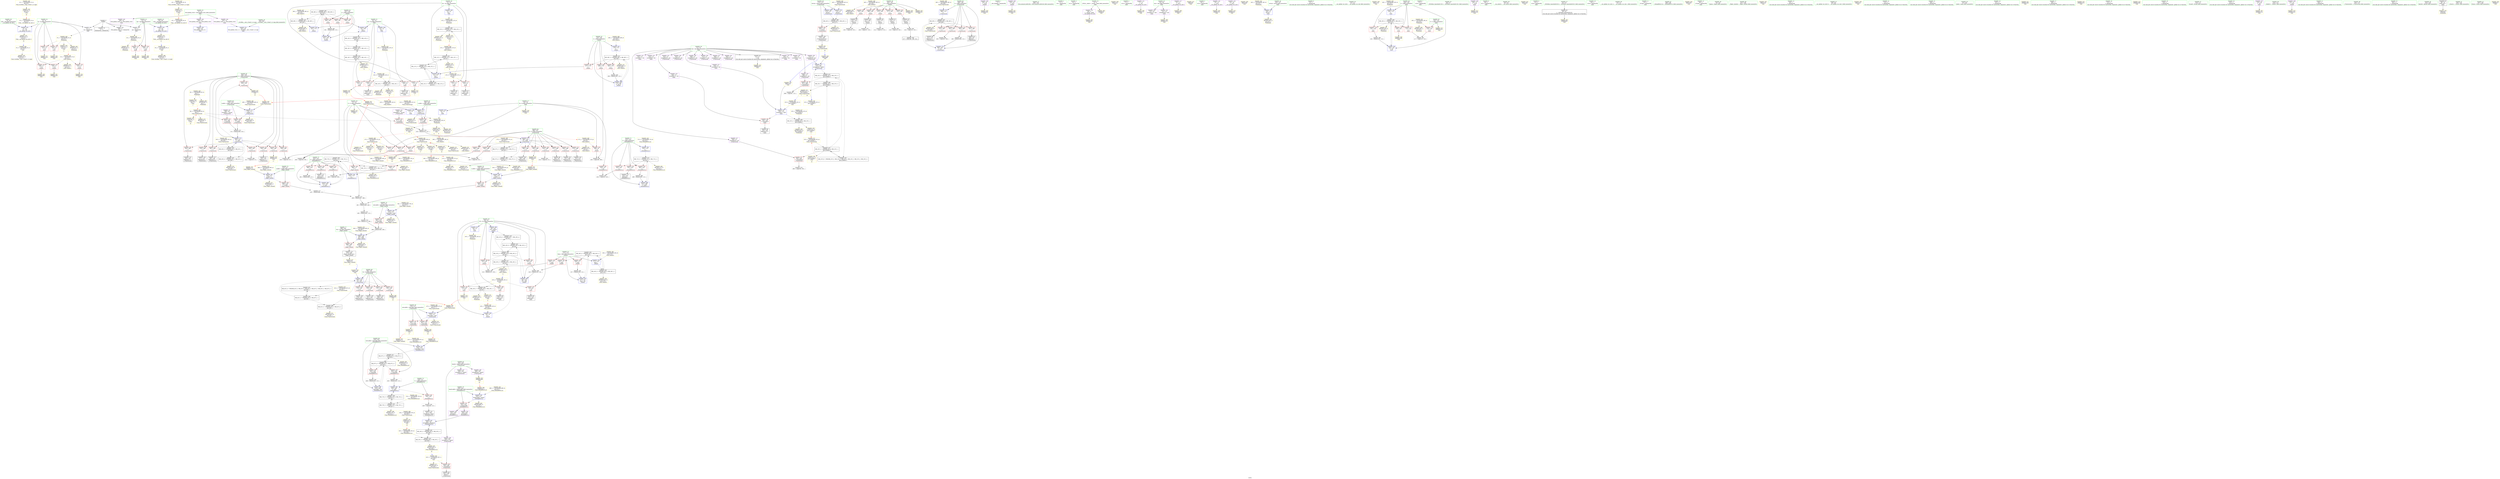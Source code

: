 digraph "SVFG" {
	label="SVFG";

	Node0x5611a0ecaf40 [shape=record,color=grey,label="{NodeID: 0\nNullPtr}"];
	Node0x5611a0ecaf40 -> Node0x5611a0ee9270[style=solid];
	Node0x5611a0ecaf40 -> Node0x5611a0ef4900[style=solid];
	Node0x5611a0ecaf40 -> Node0x5611a0ef49d0[style=solid];
	Node0x5611a0ecaf40 -> Node0x5611a0ef51d0[style=solid];
	Node0x5611a0f22160 [shape=record,color=yellow,style=double,label="{NodeID: 526\nRETMU(78V_2)\npts\{475 \}\nFun[_Z9get_stateiii]}"];
	Node0x5611a0f1c3e0 [shape=record,color=yellow,style=double,label="{NodeID: 443\n71V_1 = ENCHI(MR_71V_0)\npts\{423 \}\nFun[_Z4loadiPA16_b]}"];
	Node0x5611a0f1c3e0 -> Node0x5611a0ef6b30[style=dashed];
	Node0x5611a0efb2f0 [shape=record,color=grey,label="{NodeID: 360\n443 = Binary(442, 113, )\n}"];
	Node0x5611a0efb2f0 -> Node0x5611a0ef6cd0[style=solid];
	Node0x5611a0ef6650 [shape=record,color=blue,label="{NodeID: 277\n375\<--366\narrayidx29\<--call23\n_Z7processiii\n}"];
	Node0x5611a0ef6650 -> Node0x5611a0f14240[style=dashed];
	Node0x5611a0eea270 [shape=record,color=red,label="{NodeID: 194\n246\<--183\n\<--c\n_Z4initv\n}"];
	Node0x5611a0eea270 -> Node0x5611a0ee9f30[style=solid];
	Node0x5611a0ee6b90 [shape=record,color=black,label="{NodeID: 111\n452\<--451\nidxprom\<--\n_Z4loadiPA16_b\n}"];
	Node0x5611a0ee5460 [shape=record,color=green,label="{NodeID: 28\n27\<--28\nC\<--C_field_insensitive\nGlob }"];
	Node0x5611a0ee5460 -> Node0x5611a0eee630[style=solid];
	Node0x5611a0ee5460 -> Node0x5611a0eee700[style=solid];
	Node0x5611a0ee5460 -> Node0x5611a0eee7d0[style=solid];
	Node0x5611a0ee5460 -> Node0x5611a0eee8a0[style=solid];
	Node0x5611a0ee5460 -> Node0x5611a0ef4bd0[style=solid];
	Node0x5611a0ee5460 -> Node0x5611a0ef8ef0[style=solid];
	Node0x5611a0f23c90 [shape=record,color=yellow,style=double,label="{NodeID: 554\nCSMU(29V_1)\npts\{28 \}\nCS[]|{<s0>16}}"];
	Node0x5611a0f23c90:s0 -> Node0x5611a0f1c060[style=dashed,color=red];
	Node0x5611a0f1e4f0 [shape=record,color=yellow,style=double,label="{NodeID: 471\n22V_1 = ENCHI(MR_22V_0)\npts\{230000 \}\nFun[_Z7processiii]}"];
	Node0x5611a0f1e4f0 -> Node0x5611a0f1b040[style=dashed];
	Node0x5611a0ef0620 [shape=record,color=grey,label="{NodeID: 388\n303 = cmp(302, 304, )\n}"];
	Node0x5611a0ef7d10 [shape=record,color=yellow,style=double,label="{NodeID: 305\nAPARM(169)\nCS[]}"];
	Node0x5611a0eeb930 [shape=record,color=red,label="{NodeID: 222\n367\<--290\n\<--to\n_Z7processiii\n}"];
	Node0x5611a0eeb930 -> Node0x5611a0ee7530[style=solid];
	Node0x5611a0eed3f0 [shape=record,color=purple,label="{NodeID: 139\n209\<--43\n\<--.str.9\n_Z4initv\n}"];
	Node0x5611a0eed3f0 -> Node0x5611a0ef9090[style=solid];
	Node0x5611a0ee7f00 [shape=record,color=green,label="{NodeID: 56\n183\<--184\nc\<--c_field_insensitive\n_Z4initv\n}"];
	Node0x5611a0ee7f00 -> Node0x5611a0eefdc0[style=solid];
	Node0x5611a0ee7f00 -> Node0x5611a0eefe90[style=solid];
	Node0x5611a0ee7f00 -> Node0x5611a0eea0d0[style=solid];
	Node0x5611a0ee7f00 -> Node0x5611a0eea1a0[style=solid];
	Node0x5611a0ee7f00 -> Node0x5611a0eea270[style=solid];
	Node0x5611a0ee7f00 -> Node0x5611a0ef9160[style=solid];
	Node0x5611a0ee7f00 -> Node0x5611a0ef93d0[style=solid];
	Node0x5611a0f208a0 [shape=record,color=yellow,style=double,label="{NodeID: 499\nRETMU(6V_1)\npts\{1 \}\nFun[main]}"];
	Node0x5611a0f14740 [shape=record,color=black,label="{NodeID: 416\nMR_10V_8 = PHI(MR_10V_7, MR_10V_4, )\npts\{30 \}\n}"];
	Node0x5611a0f14740 -> Node0x5611a0f16a40[style=dashed];
	Node0x5611a0ef93d0 [shape=record,color=yellow,style=double,label="{NodeID: 333\nAPARM(183)\nCS[]}"];
	Node0x5611a0ef4fd0 [shape=record,color=blue,label="{NodeID: 250\n504\<--48\nllvm.global_ctors_0\<--\nGlob }"];
	Node0x5611a0eeeb10 [shape=record,color=red,label="{NodeID: 167\n140\<--29\n\<--ST\nmain\n}"];
	Node0x5611a0eeeb10 -> Node0x5611a0ee98b0[style=solid];
	Node0x5611a0ee9710 [shape=record,color=black,label="{NodeID: 84\n132\<--131\nidxprom2\<--\nmain\n}"];
	Node0x5611a0ee31c0 [shape=record,color=green,label="{NodeID: 1\n7\<--1\n__dso_handle\<--dummyObj\nGlob }"];
	Node0x5611a0f22240 [shape=record,color=yellow,style=double,label="{NodeID: 527\nRETMU(80V_2)\npts\{477 \}\nFun[_Z9get_stateiii]}"];
	Node0x5611a0f1c4c0 [shape=record,color=yellow,style=double,label="{NodeID: 444\n73V_1 = ENCHI(MR_73V_0)\npts\{425 \}\nFun[_Z4loadiPA16_b]}"];
	Node0x5611a0f1c4c0 -> Node0x5611a0f13840[style=dashed];
	Node0x5611a0efb470 [shape=record,color=grey,label="{NodeID: 361\n252 = Binary(251, 250, )\n}"];
	Node0x5611a0efb470 -> Node0x5611a0ef5d60[style=solid];
	Node0x5611a0ef6720 [shape=record,color=blue,label="{NodeID: 278\n274\<--25\nretval\<--\n_Z7processiii\n}"];
	Node0x5611a0ef6720 -> Node0x5611a0ec7f70[style=dashed];
	Node0x5611a0eea340 [shape=record,color=red,label="{NodeID: 195\n400\<--274\n\<--retval\n_Z7processiii\n}"];
	Node0x5611a0eea340 -> Node0x5611a0ee69f0[style=solid];
	Node0x5611a0ee6c60 [shape=record,color=black,label="{NodeID: 112\n455\<--454\nidxprom5\<--\n_Z4loadiPA16_b\n}"];
	Node0x5611a0ee5560 [shape=record,color=green,label="{NodeID: 29\n29\<--30\nST\<--ST_field_insensitive\nGlob }"];
	Node0x5611a0ee5560 -> Node0x5611a0eee970[style=solid];
	Node0x5611a0ee5560 -> Node0x5611a0eeea40[style=solid];
	Node0x5611a0ee5560 -> Node0x5611a0eeeb10[style=solid];
	Node0x5611a0ee5560 -> Node0x5611a0eeebe0[style=solid];
	Node0x5611a0ee5560 -> Node0x5611a0eeecb0[style=solid];
	Node0x5611a0ee5560 -> Node0x5611a0ef4cd0[style=solid];
	Node0x5611a0ee5560 -> Node0x5611a0ef5880[style=solid];
	Node0x5611a0ee5560 -> Node0x5611a0ef5c90[style=solid];
	Node0x5611a0ee5560 -> Node0x5611a0ef5d60[style=solid];
	Node0x5611a0f23d70 [shape=record,color=yellow,style=double,label="{NodeID: 555\nCSMU(53V_1)\npts\{283 \}\nCS[]|{<s0>16}}"];
	Node0x5611a0f23d70:s0 -> Node0x5611a0f1c140[style=dashed,color=red];
	Node0x5611a0f1e5d0 [shape=record,color=yellow,style=double,label="{NodeID: 472\n4V_1 = ENCHI(MR_4V_0)\npts\{16 \}\nFun[__cxx_global_var_init.3]}"];
	Node0x5611a0f1e5d0 -> Node0x5611a0ef53a0[style=dashed];
	Node0x5611a0ef07a0 [shape=record,color=grey,label="{NodeID: 389\n321 = cmp(320, 25, )\n}"];
	Node0x5611a0ef7de0 [shape=record,color=yellow,style=double,label="{NodeID: 306\nAPARM(363)\nCS[]|{<s0>18}}"];
	Node0x5611a0ef7de0:s0 -> Node0x5611a0ef9eb0[style=solid,color=red];
	Node0x5611a0eeba00 [shape=record,color=red,label="{NodeID: 223\n378\<--290\n\<--to\n_Z7processiii\n}"];
	Node0x5611a0eeba00 -> Node0x5611a0ee6780[style=solid];
	Node0x5611a0eed4c0 [shape=record,color=purple,label="{NodeID: 140\n230\<--43\n\<--.str.9\n_Z4initv\n}"];
	Node0x5611a0eed4c0 -> Node0x5611a0ef9300[style=solid];
	Node0x5611a0ee7fd0 [shape=record,color=green,label="{NodeID: 57\n189\<--190\nllvm.memset.p0i8.i64\<--llvm.memset.p0i8.i64_field_insensitive\n}"];
	Node0x5611a0f209b0 [shape=record,color=yellow,style=double,label="{NodeID: 500\nRETMU(2V_1)\npts\{10 \}\nFun[main]}"];
	Node0x5611a0f14c40 [shape=record,color=black,label="{NodeID: 417\nMR_10V_3 = PHI(MR_10V_4, MR_10V_2, )\npts\{30 \}\n}"];
	Node0x5611a0f14c40 -> Node0x5611a0f17940[style=dashed];
	Node0x5611a0f14c40 -> Node0x5611a0f227b0[style=dashed];
	Node0x5611a0ef94a0 [shape=record,color=yellow,style=double,label="{NodeID: 334\nAPARM(295)\nCS[]|{<s0>16}}"];
	Node0x5611a0ef94a0:s0 -> Node0x5611a0ef9ca0[style=solid,color=red];
	Node0x5611a0ef50d0 [shape=record,color=blue,label="{NodeID: 251\n505\<--49\nllvm.global_ctors_1\<--_GLOBAL__sub_I_StanY_3_0.cpp\nGlob }"];
	Node0x5611a0eeebe0 [shape=record,color=red,label="{NodeID: 168\n242\<--29\n\<--ST\n_Z4initv\n}"];
	Node0x5611a0eeebe0 -> Node0x5611a0efc070[style=solid];
	Node0x5611a0ee97e0 [shape=record,color=black,label="{NodeID: 85\n135\<--134\nidxprom4\<--\nmain\n}"];
	Node0x5611a0ee3500 [shape=record,color=green,label="{NodeID: 2\n11\<--1\n.str\<--dummyObj\nGlob }"];
	Node0x5611a0f22320 [shape=record,color=yellow,style=double,label="{NodeID: 528\nRETMU(82V_2)\npts\{479 \}\nFun[_Z9get_stateiii]}"];
	Node0x5611a0f1c5a0 [shape=record,color=yellow,style=double,label="{NodeID: 445\n75V_1 = ENCHI(MR_75V_0)\npts\{427 \}\nFun[_Z4loadiPA16_b]}"];
	Node0x5611a0f1c5a0 -> Node0x5611a0f13d40[style=dashed];
	Node0x5611a0efb5f0 [shape=record,color=grey,label="{NodeID: 362\n261 = Binary(260, 113, )\n}"];
	Node0x5611a0efb5f0 -> Node0x5611a0ef5f00[style=solid];
	Node0x5611a0ef67f0 [shape=record,color=blue,label="{NodeID: 279\n288\<--395\ni\<--inc\n_Z7processiii\n}"];
	Node0x5611a0ef67f0 -> Node0x5611a0f1a640[style=dashed];
	Node0x5611a0eea410 [shape=record,color=red,label="{NodeID: 196\n295\<--276\n\<--now.addr\n_Z7processiii\n}"];
	Node0x5611a0eea410 -> Node0x5611a0ef94a0[style=solid];
	Node0x5611a0ee6d30 [shape=record,color=black,label="{NodeID: 113\n470\<--496\n_Z9get_stateiii_ret\<--\n_Z9get_stateiii\n}"];
	Node0x5611a0ee6d30 -> Node0x5611a0efaad0[style=solid];
	Node0x5611a0ee5660 [shape=record,color=green,label="{NodeID: 30\n31\<--32\nSy\<--Sy_field_insensitive\nGlob }"];
	Node0x5611a0ee5660 -> Node0x5611a0eeed80[style=solid];
	Node0x5611a0ee5660 -> Node0x5611a0eeee50[style=solid];
	Node0x5611a0ee5660 -> Node0x5611a0eeef20[style=solid];
	Node0x5611a0ee5660 -> Node0x5611a0ef4dd0[style=solid];
	Node0x5611a0ee5660 -> Node0x5611a0ef5af0[style=solid];
	Node0x5611a0f23e50 [shape=record,color=yellow,style=double,label="{NodeID: 556\nCSMU(2V_1)\npts\{10 \}\nCS[]|{<s0>20}}"];
	Node0x5611a0f23e50:s0 -> Node0x5611a0f1e6e0[style=dashed,color=red];
	Node0x5611a0f1e6e0 [shape=record,color=yellow,style=double,label="{NodeID: 473\n2V_1 = ENCHI(MR_2V_0)\npts\{10 \}\nFun[__cxx_global_var_init.1]}"];
	Node0x5611a0f1e6e0 -> Node0x5611a0ef52d0[style=dashed];
	Node0x5611a0ef0920 [shape=record,color=grey,label="{NodeID: 390\n214 = cmp(213, 215, )\n}"];
	Node0x5611a0ef7eb0 [shape=record,color=yellow,style=double,label="{NodeID: 307\nAPARM(364)\nCS[]|{<s0>18}}"];
	Node0x5611a0ef7eb0:s0 -> Node0x5611a0ef9fd0[style=solid,color=red];
	Node0x5611a0eebad0 [shape=record,color=red,label="{NodeID: 224\n310\<--309\n\<--arrayidx\n_Z7processiii\n}"];
	Node0x5611a0eebad0 -> Node0x5611a0efc970[style=solid];
	Node0x5611a0eed590 [shape=record,color=purple,label="{NodeID: 141\n309\<--45\narrayidx\<--_ZL2py\n_Z7processiii\n}"];
	Node0x5611a0eed590 -> Node0x5611a0eebad0[style=solid];
	Node0x5611a0ee80d0 [shape=record,color=green,label="{NodeID: 58\n274\<--275\nretval\<--retval_field_insensitive\n_Z7processiii\n}"];
	Node0x5611a0ee80d0 -> Node0x5611a0eea340[style=solid];
	Node0x5611a0ee80d0 -> Node0x5611a0ef6720[style=solid];
	Node0x5611a0ee80d0 -> Node0x5611a0ef68c0[style=solid];
	Node0x5611a0f20a90 [shape=record,color=yellow,style=double,label="{NodeID: 501\nRETMU(4V_1)\npts\{16 \}\nFun[main]}"];
	Node0x5611a0f15140 [shape=record,color=black,label="{NodeID: 418\nMR_12V_2 = PHI(MR_12V_3, MR_12V_1, )\npts\{32 \}\n}"];
	Node0x5611a0f15140 -> Node0x5611a0f17e40[style=dashed];
	Node0x5611a0f15140 -> Node0x5611a0f22890[style=dashed];
	Node0x5611a0ef9570 [shape=record,color=yellow,style=double,label="{NodeID: 335\nAPARM(296)\nCS[]|{<s0>16}}"];
	Node0x5611a0ef9570:s0 -> Node0x5611a0ef9d90[style=solid,color=red];
	Node0x5611a0ef51d0 [shape=record,color=blue, style = dotted,label="{NodeID: 252\n506\<--3\nllvm.global_ctors_2\<--dummyVal\nGlob }"];
	Node0x5611a0eeecb0 [shape=record,color=red,label="{NodeID: 169\n251\<--29\n\<--ST\n_Z4initv\n}"];
	Node0x5611a0eeecb0 -> Node0x5611a0efb470[style=solid];
	Node0x5611a0ee98b0 [shape=record,color=black,label="{NodeID: 86\n141\<--140\nidxprom6\<--\nmain\n}"];
	Node0x5611a0ee35c0 [shape=record,color=green,label="{NodeID: 3\n13\<--1\n.str.2\<--dummyObj\nGlob }"];
	Node0x5611a0f22400 [shape=record,color=yellow,style=double,label="{NodeID: 529\nRETMU(84V_2)\npts\{481 \}\nFun[_Z9get_stateiii]}"];
	Node0x5611a0f1c680 [shape=record,color=yellow,style=double,label="{NodeID: 446\n2V_1 = ENCHI(MR_2V_0)\npts\{10 \}\nFun[_GLOBAL__sub_I_StanY_3_0.cpp]}"];
	Node0x5611a0f1c680 -> Node0x5611a0f23e50[style=dashed];
	Node0x5611a0efb770 [shape=record,color=grey,label="{NodeID: 363\n257 = Binary(256, 113, )\n}"];
	Node0x5611a0efb770 -> Node0x5611a0ef5e30[style=solid];
	Node0x5611a0ef68c0 [shape=record,color=blue,label="{NodeID: 280\n274\<--113\nretval\<--\n_Z7processiii\n}"];
	Node0x5611a0ef68c0 -> Node0x5611a0ec7f70[style=dashed];
	Node0x5611a0eea4e0 [shape=record,color=red,label="{NodeID: 197\n343\<--276\n\<--now.addr\n_Z7processiii\n}"];
	Node0x5611a0eea4e0 -> Node0x5611a0ef86d0[style=solid];
	Node0x5611a0ee6e00 [shape=record,color=purple,label="{NodeID: 114\n58\<--4\n\<--_ZStL8__ioinit\n__cxx_global_var_init\n}"];
	Node0x5611a0ee6e00 -> Node0x5611a0ef7aa0[style=solid];
	Node0x5611a0ee5760 [shape=record,color=green,label="{NodeID: 31\n33\<--34\nSx\<--Sx_field_insensitive\nGlob }"];
	Node0x5611a0ee5760 -> Node0x5611a0eeeff0[style=solid];
	Node0x5611a0ee5760 -> Node0x5611a0eef0c0[style=solid];
	Node0x5611a0ee5760 -> Node0x5611a0eef190[style=solid];
	Node0x5611a0ee5760 -> Node0x5611a0ef4ed0[style=solid];
	Node0x5611a0ee5760 -> Node0x5611a0ef5bc0[style=solid];
	Node0x5611a0f23fb0 [shape=record,color=yellow,style=double,label="{NodeID: 557\nCSMU(4V_1)\npts\{16 \}\nCS[]|{<s0>21}}"];
	Node0x5611a0f23fb0:s0 -> Node0x5611a0f1e5d0[style=dashed,color=red];
	Node0x5611a0f1e7f0 [shape=record,color=yellow,style=double,label="{NodeID: 474\n78V_1 = ENCHI(MR_78V_0)\npts\{475 \}\nFun[_Z9get_stateiii]}"];
	Node0x5611a0f1e7f0 -> Node0x5611a0ef70e0[style=dashed];
	Node0x5611a0ef0aa0 [shape=record,color=grey,label="{NodeID: 391\n324 = cmp(323, 25, )\n}"];
	Node0x5611a0ef7f80 [shape=record,color=yellow,style=double,label="{NodeID: 308\nAPARM(365)\nCS[]|{<s0>18}}"];
	Node0x5611a0ef7f80:s0 -> Node0x5611a0efa0f0[style=solid,color=red];
	Node0x5611a0eebba0 [shape=record,color=red,label="{NodeID: 225\n317\<--316\n\<--arrayidx2\n_Z7processiii\n}"];
	Node0x5611a0eebba0 -> Node0x5611a0efcaf0[style=solid];
	Node0x5611a0eed660 [shape=record,color=purple,label="{NodeID: 142\n316\<--46\narrayidx2\<--_ZL2px\n_Z7processiii\n}"];
	Node0x5611a0eed660 -> Node0x5611a0eebba0[style=solid];
	Node0x5611a0ee81a0 [shape=record,color=green,label="{NodeID: 59\n276\<--277\nnow.addr\<--now.addr_field_insensitive\n_Z7processiii\n}"];
	Node0x5611a0ee81a0 -> Node0x5611a0eea410[style=solid];
	Node0x5611a0ee81a0 -> Node0x5611a0eea4e0[style=solid];
	Node0x5611a0ee81a0 -> Node0x5611a0ef60a0[style=solid];
	Node0x5611a0f20b70 [shape=record,color=yellow,style=double,label="{NodeID: 502\nRETMU(10V_2)\npts\{30 \}\nFun[main]}"];
	Node0x5611a0f15640 [shape=record,color=black,label="{NodeID: 419\nMR_14V_2 = PHI(MR_14V_3, MR_14V_1, )\npts\{34 \}\n}"];
	Node0x5611a0f15640 -> Node0x5611a0f18340[style=dashed];
	Node0x5611a0f15640 -> Node0x5611a0f22970[style=dashed];
	Node0x5611a0ef9640 [shape=record,color=yellow,style=double,label="{NodeID: 336\nARet(154)\nCS[]}"];
	Node0x5611a0ef52d0 [shape=record,color=blue,label="{NodeID: 253\n8\<--79\nin\<--call\n__cxx_global_var_init.1\n}"];
	Node0x5611a0ef52d0 -> Node0x5611a0f21f40[style=dashed];
	Node0x5611a0eeed80 [shape=record,color=red,label="{NodeID: 170\n123\<--31\n\<--Sy\nmain\n}"];
	Node0x5611a0eeed80 -> Node0x5611a0ef8530[style=solid];
	Node0x5611a0ee9980 [shape=record,color=black,label="{NodeID: 87\n144\<--143\nidxprom8\<--\nmain\n}"];
	Node0x5611a0ee3680 [shape=record,color=green,label="{NodeID: 4\n17\<--1\n.str.4\<--dummyObj\nGlob }"];
	Node0x5611a0f224e0 [shape=record,color=yellow,style=double,label="{NodeID: 530\nRETMU(2V_1)\npts\{10 \}\nFun[_Z4initv]}"];
	Node0x5611a0f1c790 [shape=record,color=yellow,style=double,label="{NodeID: 447\n4V_1 = ENCHI(MR_4V_0)\npts\{16 \}\nFun[_GLOBAL__sub_I_StanY_3_0.cpp]}"];
	Node0x5611a0f1c790 -> Node0x5611a0f23fb0[style=dashed];
	Node0x5611a0efb8f0 [shape=record,color=grey,label="{NodeID: 364\n461 = Binary(460, 113, )\n}"];
	Node0x5611a0efb8f0 -> Node0x5611a0ef6f40[style=solid];
	Node0x5611a0ef6990 [shape=record,color=blue,label="{NodeID: 281\n418\<--416\nnow.addr\<--now\n_Z4loadiPA16_b\n}"];
	Node0x5611a0ef6990 -> Node0x5611a0f12e40[style=dashed];
	Node0x5611a0eea5b0 [shape=record,color=red,label="{NodeID: 198\n306\<--278\n\<--y.addr\n_Z7processiii\n}"];
	Node0x5611a0eea5b0 -> Node0x5611a0efc970[style=solid];
	Node0x5611a0eec0f0 [shape=record,color=purple,label="{NodeID: 115\n77\<--11\n\<--.str\n__cxx_global_var_init.1\n}"];
	Node0x5611a0eec0f0 -> Node0x5611a0ef7420[style=solid];
	Node0x5611a0ee5860 [shape=record,color=green,label="{NodeID: 32\n35\<--36\nans\<--ans_field_insensitive\nGlob }"];
	Node0x5611a0ee5860 -> Node0x5611a0eecfe0[style=solid];
	Node0x5611a0ee5860 -> Node0x5611a0eed0b0[style=solid];
	Node0x5611a0f24110 [shape=record,color=yellow,style=double,label="{NodeID: 558\n10V_3 = CSCHI(MR_10V_2)\npts\{30 \}\nCS[]}"];
	Node0x5611a0f24110 -> Node0x5611a0eee970[style=dashed];
	Node0x5611a0f24110 -> Node0x5611a0eeea40[style=dashed];
	Node0x5611a0f24110 -> Node0x5611a0eeeb10[style=dashed];
	Node0x5611a0f24110 -> Node0x5611a0f11040[style=dashed];
	Node0x5611a0f1e900 [shape=record,color=yellow,style=double,label="{NodeID: 475\n29V_1 = ENCHI(MR_29V_0)\npts\{28 \}\nFun[_Z9get_stateiii]}"];
	Node0x5611a0f1e900 -> Node0x5611a0eee8a0[style=dashed];
	Node0x5611a0f1e900 -> Node0x5611a0f22050[style=dashed];
	Node0x5611a0ef0c20 [shape=record,color=grey,label="{NodeID: 392\n328 = cmp(326, 327, )\n}"];
	Node0x5611a0ef8050 [shape=record,color=yellow,style=double,label="{NodeID: 309\nAPARM(91)\nCS[]}"];
	Node0x5611a0eebc70 [shape=record,color=red,label="{NodeID: 226\n340\<--339\n\<--arrayidx14\n_Z7processiii\n}"];
	Node0x5611a0eebc70 -> Node0x5611a0ee71f0[style=solid];
	Node0x5611a0eed730 [shape=record,color=purple,label="{NodeID: 143\n504\<--47\nllvm.global_ctors_0\<--llvm.global_ctors\nGlob }"];
	Node0x5611a0eed730 -> Node0x5611a0ef4fd0[style=solid];
	Node0x5611a0ee8270 [shape=record,color=green,label="{NodeID: 60\n278\<--279\ny.addr\<--y.addr_field_insensitive\n_Z7processiii\n}"];
	Node0x5611a0ee8270 -> Node0x5611a0eea5b0[style=solid];
	Node0x5611a0ee8270 -> Node0x5611a0ef6170[style=solid];
	Node0x5611a0f20c50 [shape=record,color=yellow,style=double,label="{NodeID: 503\nRETMU(12V_2)\npts\{32 \}\nFun[main]}"];
	Node0x5611a0f15b40 [shape=record,color=black,label="{NodeID: 420\nMR_34V_3 = PHI(MR_34V_4, MR_34V_2, )\npts\{178 \}\n}"];
	Node0x5611a0f15b40 -> Node0x5611a0f18840[style=dashed];
	Node0x5611a0f15b40 -> Node0x5611a0f22a50[style=dashed];
	Node0x5611a0ef96d0 [shape=record,color=yellow,style=double,label="{NodeID: 337\nARet(59)\nCS[]}"];
	Node0x5611a0ef53a0 [shape=record,color=blue,label="{NodeID: 254\n15\<--93\nop\<--call\n__cxx_global_var_init.3\n}"];
	Node0x5611a0ef53a0 -> Node0x5611a0f21e30[style=dashed];
	Node0x5611a0eeee50 [shape=record,color=red,label="{NodeID: 171\n131\<--31\n\<--Sy\nmain\n}"];
	Node0x5611a0eeee50 -> Node0x5611a0ee9710[style=solid];
	Node0x5611a0ee9a50 [shape=record,color=black,label="{NodeID: 88\n147\<--146\nidxprom10\<--\nmain\n}"];
	Node0x5611a0ee3ef0 [shape=record,color=green,label="{NodeID: 5\n19\<--1\n.str.5\<--dummyObj\nGlob }"];
	Node0x5611a0f225f0 [shape=record,color=yellow,style=double,label="{NodeID: 531\nRETMU(27V_1)\npts\{26 \}\nFun[_Z4initv]}"];
	Node0x5611a0f1c870 [shape=record,color=yellow,style=double,label="{NodeID: 448\n6V_1 = ENCHI(MR_6V_0)\npts\{1 \}\nFun[main]}"];
	Node0x5611a0f1c870 -> Node0x5611a0f208a0[style=dashed];
	Node0x5611a0f1c870 -> Node0x5611a0f236b0[style=dashed];
	Node0x5611a0efba70 [shape=record,color=grey,label="{NodeID: 365\n266 = Binary(265, 113, )\n}"];
	Node0x5611a0efba70 -> Node0x5611a0ef5fd0[style=solid];
	Node0x5611a0ef6a60 [shape=record,color=blue,label="{NodeID: 282\n420\<--417\nboard.addr\<--board\n_Z4loadiPA16_b\n}"];
	Node0x5611a0ef6a60 -> Node0x5611a0ef3f80[style=dashed];
	Node0x5611a0ef6a60 -> Node0x5611a0f20330[style=dashed];
	Node0x5611a0eea680 [shape=record,color=red,label="{NodeID: 199\n313\<--280\n\<--x.addr\n_Z7processiii\n}"];
	Node0x5611a0eea680 -> Node0x5611a0efcaf0[style=solid];
	Node0x5611a0eec180 [shape=record,color=purple,label="{NodeID: 116\n78\<--13\n\<--.str.2\n__cxx_global_var_init.1\n}"];
	Node0x5611a0eec180 -> Node0x5611a0ef74f0[style=solid];
	Node0x5611a0ee5960 [shape=record,color=green,label="{NodeID: 33\n47\<--51\nllvm.global_ctors\<--llvm.global_ctors_field_insensitive\nGlob }"];
	Node0x5611a0ee5960 -> Node0x5611a0eed730[style=solid];
	Node0x5611a0ee5960 -> Node0x5611a0eed800[style=solid];
	Node0x5611a0ee5960 -> Node0x5611a0eed900[style=solid];
	Node0x5611a0f24270 [shape=record,color=yellow,style=double,label="{NodeID: 559\n12V_3 = CSCHI(MR_12V_2)\npts\{32 \}\nCS[]}"];
	Node0x5611a0f24270 -> Node0x5611a0eeed80[style=dashed];
	Node0x5611a0f24270 -> Node0x5611a0eeee50[style=dashed];
	Node0x5611a0f24270 -> Node0x5611a0eeef20[style=dashed];
	Node0x5611a0f24270 -> Node0x5611a0f11540[style=dashed];
	Node0x5611a0f1e9e0 [shape=record,color=yellow,style=double,label="{NodeID: 476\n80V_1 = ENCHI(MR_80V_0)\npts\{477 \}\nFun[_Z9get_stateiii]}"];
	Node0x5611a0f1e9e0 -> Node0x5611a0ef71b0[style=dashed];
	Node0x5611a0ef0da0 [shape=record,color=grey,label="{NodeID: 393\n224 = cmp(223, 225, )\n}"];
	Node0x5611a0ef0da0 -> Node0x5611a0efab90[style=solid];
	Node0x5611a0ef8120 [shape=record,color=yellow,style=double,label="{NodeID: 310\nAPARM(92)\nCS[]}"];
	Node0x5611a0eebd40 [shape=record,color=red,label="{NodeID: 227\n359\<--358\n\<--arrayidx20\n_Z7processiii\n}"];
	Node0x5611a0eebd40 -> Node0x5611a0efcdf0[style=solid];
	Node0x5611a0eed800 [shape=record,color=purple,label="{NodeID: 144\n505\<--47\nllvm.global_ctors_1\<--llvm.global_ctors\nGlob }"];
	Node0x5611a0eed800 -> Node0x5611a0ef50d0[style=solid];
	Node0x5611a0ee8340 [shape=record,color=green,label="{NodeID: 61\n280\<--281\nx.addr\<--x.addr_field_insensitive\n_Z7processiii\n}"];
	Node0x5611a0ee8340 -> Node0x5611a0eea680[style=solid];
	Node0x5611a0ee8340 -> Node0x5611a0ef6240[style=solid];
	Node0x5611a0f20d30 [shape=record,color=yellow,style=double,label="{NodeID: 504\nRETMU(14V_2)\npts\{34 \}\nFun[main]}"];
	Node0x5611a0f16040 [shape=record,color=black,label="{NodeID: 421\nMR_36V_3 = PHI(MR_36V_4, MR_36V_2, )\npts\{180 \}\n}"];
	Node0x5611a0f16040 -> Node0x5611a0eef8e0[style=dashed];
	Node0x5611a0f16040 -> Node0x5611a0eef9b0[style=dashed];
	Node0x5611a0f16040 -> Node0x5611a0eefa80[style=dashed];
	Node0x5611a0f16040 -> Node0x5611a0ef5fd0[style=dashed];
	Node0x5611a0f16040 -> Node0x5611a0f22b30[style=dashed];
	Node0x5611a0ef9760 [shape=record,color=yellow,style=double,label="{NodeID: 338\nARet(166)\nCS[]}"];
	Node0x5611a0ef5470 [shape=record,color=blue,label="{NodeID: 255\n100\<--25\nretval\<--\nmain\n}"];
	Node0x5611a0ef5470 -> Node0x5611a0f20e10[style=dashed];
	Node0x5611a0eeef20 [shape=record,color=red,label="{NodeID: 172\n143\<--31\n\<--Sy\nmain\n}"];
	Node0x5611a0eeef20 -> Node0x5611a0ee9980[style=solid];
	Node0x5611a0ee9b20 [shape=record,color=black,label="{NodeID: 89\n150\<--149\nidxprom12\<--\nmain\n}"];
	Node0x5611a0ee3f80 [shape=record,color=green,label="{NodeID: 6\n25\<--1\n\<--dummyObj\nCan only get source location for instruction, argument, global var or function.}"];
	Node0x5611a0f226d0 [shape=record,color=yellow,style=double,label="{NodeID: 532\nRETMU(29V_1)\npts\{28 \}\nFun[_Z4initv]}"];
	Node0x5611a0f1c980 [shape=record,color=yellow,style=double,label="{NodeID: 449\n2V_1 = ENCHI(MR_2V_0)\npts\{10 \}\nFun[main]}"];
	Node0x5611a0f1c980 -> Node0x5611a0eede10[style=dashed];
	Node0x5611a0f1c980 -> Node0x5611a0eedee0[style=dashed];
	Node0x5611a0f1c980 -> Node0x5611a0f209b0[style=dashed];
	Node0x5611a0f1c980 -> Node0x5611a0f22dd0[style=dashed];
	Node0x5611a0efbbf0 [shape=record,color=grey,label="{NodeID: 366\n466 = Binary(465, 113, )\n}"];
	Node0x5611a0efbbf0 -> Node0x5611a0ef7010[style=solid];
	Node0x5611a0ef6b30 [shape=record,color=blue,label="{NodeID: 283\n422\<--113\ni\<--\n_Z4loadiPA16_b\n}"];
	Node0x5611a0ef6b30 -> Node0x5611a0f13340[style=dashed];
	Node0x5611a0eea750 [shape=record,color=red,label="{NodeID: 200\n320\<--284\n\<--t\n_Z7processiii\n}"];
	Node0x5611a0eea750 -> Node0x5611a0ef07a0[style=solid];
	Node0x5611a0eec210 [shape=record,color=purple,label="{NodeID: 117\n91\<--17\n\<--.str.4\n__cxx_global_var_init.3\n}"];
	Node0x5611a0eec210 -> Node0x5611a0ef8050[style=solid];
	Node0x5611a0ee5a60 [shape=record,color=green,label="{NodeID: 34\n52\<--53\n__cxx_global_var_init\<--__cxx_global_var_init_field_insensitive\n}"];
	Node0x5611a0f24350 [shape=record,color=yellow,style=double,label="{NodeID: 560\n14V_3 = CSCHI(MR_14V_2)\npts\{34 \}\nCS[]}"];
	Node0x5611a0f24350 -> Node0x5611a0eeeff0[style=dashed];
	Node0x5611a0f24350 -> Node0x5611a0eef0c0[style=dashed];
	Node0x5611a0f24350 -> Node0x5611a0eef190[style=dashed];
	Node0x5611a0f24350 -> Node0x5611a0f11a40[style=dashed];
	Node0x5611a0f1eac0 [shape=record,color=yellow,style=double,label="{NodeID: 477\n82V_1 = ENCHI(MR_82V_0)\npts\{479 \}\nFun[_Z9get_stateiii]}"];
	Node0x5611a0f1eac0 -> Node0x5611a0ef7280[style=dashed];
	Node0x5611a0ef0f20 [shape=record,color=grey,label="{NodeID: 394\n219 = cmp(218, 220, )\n}"];
	Node0x5611a0ef81f0 [shape=record,color=yellow,style=double,label="{NodeID: 311\nAPARM(107)\nCS[]}"];
	Node0x5611a0eebe10 [shape=record,color=red,label="{NodeID: 228\n387\<--386\n\<--arrayidx35\n_Z7processiii\n}"];
	Node0x5611a0eebe10 -> Node0x5611a0ef04a0[style=solid];
	Node0x5611a0eed900 [shape=record,color=purple,label="{NodeID: 145\n506\<--47\nllvm.global_ctors_2\<--llvm.global_ctors\nGlob }"];
	Node0x5611a0eed900 -> Node0x5611a0ef51d0[style=solid];
	Node0x5611a0ee8410 [shape=record,color=green,label="{NodeID: 62\n282\<--283\nboard\<--board_field_insensitive\n_Z7processiii\n}"];
	Node0x5611a0ee8410 -> Node0x5611a0eeda00[style=solid];
	Node0x5611a0ee8410 -> Node0x5611a0eedad0[style=solid];
	Node0x5611a0ee8410 -> Node0x5611a0eedba0[style=solid];
	Node0x5611a0f20e10 [shape=record,color=yellow,style=double,label="{NodeID: 505\nRETMU(16V_2)\npts\{101 \}\nFun[main]}"];
	Node0x5611a0f16540 [shape=record,color=black,label="{NodeID: 422\nMR_38V_2 = PHI(MR_38V_4, MR_38V_1, )\npts\{182 \}\n}"];
	Node0x5611a0f16540 -> Node0x5611a0ef5a20[style=dashed];
	Node0x5611a0f16540 -> Node0x5611a0f22c10[style=dashed];
	Node0x5611a0ef97f0 [shape=record,color=yellow,style=double,label="{NodeID: 339\nARet(170)\nCS[]}"];
	Node0x5611a0ef5540 [shape=record,color=blue,label="{NodeID: 256\n104\<--113\ni\<--\nmain\n}"];
	Node0x5611a0ef5540 -> Node0x5611a0f11f40[style=dashed];
	Node0x5611a0eeeff0 [shape=record,color=red,label="{NodeID: 173\n124\<--33\n\<--Sx\nmain\n}"];
	Node0x5611a0eeeff0 -> Node0x5611a0ef8600[style=solid];
	Node0x5611a0ee9bf0 [shape=record,color=black,label="{NodeID: 90\n213\<--212\nconv\<--\n_Z4initv\n}"];
	Node0x5611a0ee9bf0 -> Node0x5611a0ef0920[style=solid];
	Node0x5611a0ee4010 [shape=record,color=green,label="{NodeID: 7\n37\<--1\n.str.6\<--dummyObj\nGlob }"];
	Node0x5611a0f227b0 [shape=record,color=yellow,style=double,label="{NodeID: 533\nRETMU(10V_3)\npts\{30 \}\nFun[_Z4initv]|{<s0>6}}"];
	Node0x5611a0f227b0:s0 -> Node0x5611a0f24110[style=dashed,color=blue];
	Node0x5611a0f1ca60 [shape=record,color=yellow,style=double,label="{NodeID: 450\n4V_1 = ENCHI(MR_4V_0)\npts\{16 \}\nFun[main]}"];
	Node0x5611a0f1ca60 -> Node0x5611a0eee220[style=dashed];
	Node0x5611a0f1ca60 -> Node0x5611a0eee2f0[style=dashed];
	Node0x5611a0f1ca60 -> Node0x5611a0f20a90[style=dashed];
	Node0x5611a0efbd70 [shape=record,color=grey,label="{NodeID: 367\n395 = Binary(394, 113, )\n}"];
	Node0x5611a0efbd70 -> Node0x5611a0ef67f0[style=solid];
	Node0x5611a0ef6c00 [shape=record,color=blue,label="{NodeID: 284\n424\<--113\nj\<--\n_Z4loadiPA16_b\n}"];
	Node0x5611a0ef6c00 -> Node0x5611a0f10a50[style=dashed];
	Node0x5611a0eea820 [shape=record,color=red,label="{NodeID: 201\n326\<--284\n\<--t\n_Z7processiii\n}"];
	Node0x5611a0eea820 -> Node0x5611a0ef0c20[style=solid];
	Node0x5611a0eec2e0 [shape=record,color=purple,label="{NodeID: 118\n92\<--19\n\<--.str.5\n__cxx_global_var_init.3\n}"];
	Node0x5611a0eec2e0 -> Node0x5611a0ef8120[style=solid];
	Node0x5611a0ee5b60 [shape=record,color=green,label="{NodeID: 35\n56\<--57\n_ZNSt8ios_base4InitC1Ev\<--_ZNSt8ios_base4InitC1Ev_field_insensitive\n}"];
	Node0x5611a0f24430 [shape=record,color=yellow,style=double,label="{NodeID: 561\n22V_3 = CSCHI(MR_22V_2)\npts\{230000 \}\nCS[]}"];
	Node0x5611a0f24430 -> Node0x5611a0ef6650[style=dashed];
	Node0x5611a0f1eba0 [shape=record,color=yellow,style=double,label="{NodeID: 478\n84V_1 = ENCHI(MR_84V_0)\npts\{481 \}\nFun[_Z9get_stateiii]}"];
	Node0x5611a0f1eba0 -> Node0x5611a0ef7350[style=dashed];
	Node0x5611a0ef10a0 [shape=record,color=grey,label="{NodeID: 395\n235 = cmp(234, 225, )\n}"];
	Node0x5611a0ef82c0 [shape=record,color=yellow,style=double,label="{NodeID: 312\nAPARM(108)\nCS[]}"];
	Node0x5611a0eebee0 [shape=record,color=red,label="{NodeID: 229\n442\<--418\n\<--now.addr\n_Z4loadiPA16_b\n}"];
	Node0x5611a0eebee0 -> Node0x5611a0efb2f0[style=solid];
	Node0x5611a0eeda00 [shape=record,color=purple,label="{NodeID: 146\n296\<--282\narraydecay\<--board\n_Z7processiii\n}"];
	Node0x5611a0eeda00 -> Node0x5611a0ef9570[style=solid];
	Node0x5611a0ee84e0 [shape=record,color=green,label="{NodeID: 63\n284\<--285\nt\<--t_field_insensitive\n_Z7processiii\n}"];
	Node0x5611a0ee84e0 -> Node0x5611a0eea750[style=solid];
	Node0x5611a0ee84e0 -> Node0x5611a0eea820[style=solid];
	Node0x5611a0ee84e0 -> Node0x5611a0eea8f0[style=solid];
	Node0x5611a0ee84e0 -> Node0x5611a0eea9c0[style=solid];
	Node0x5611a0ee84e0 -> Node0x5611a0eeaa90[style=solid];
	Node0x5611a0ee84e0 -> Node0x5611a0eeab60[style=solid];
	Node0x5611a0ee84e0 -> Node0x5611a0eeac30[style=solid];
	Node0x5611a0ee84e0 -> Node0x5611a0eead00[style=solid];
	Node0x5611a0ee84e0 -> Node0x5611a0ef63e0[style=solid];
	Node0x5611a0f20ef0 [shape=record,color=yellow,style=double,label="{NodeID: 506\nRETMU(18V_1)\npts\{103 \}\nFun[main]}"];
	Node0x5611a0f16a40 [shape=record,color=black,label="{NodeID: 423\nMR_10V_6 = PHI(MR_10V_8, MR_10V_5, )\npts\{30 \}\n}"];
	Node0x5611a0f16a40 -> Node0x5611a0f17940[style=dashed];
	Node0x5611a0ef9880 [shape=record,color=yellow,style=double,label="{NodeID: 340\nARet(366)\nCS[]}"];
	Node0x5611a0ef9880 -> Node0x5611a0ef6650[style=solid];
	Node0x5611a0ef5610 [shape=record,color=blue,label="{NodeID: 257\n136\<--125\narrayidx5\<--call1\nmain\n}"];
	Node0x5611a0ef5610 -> Node0x5611a0eef5a0[style=dashed];
	Node0x5611a0ef5610 -> Node0x5611a0f12440[style=dashed];
	Node0x5611a0eef0c0 [shape=record,color=red,label="{NodeID: 174\n134\<--33\n\<--Sx\nmain\n}"];
	Node0x5611a0eef0c0 -> Node0x5611a0ee97e0[style=solid];
	Node0x5611a0ee9cc0 [shape=record,color=black,label="{NodeID: 91\n218\<--217\nconv6\<--\n_Z4initv\n}"];
	Node0x5611a0ee9cc0 -> Node0x5611a0ef0f20[style=solid];
	Node0x5611a0ee40a0 [shape=record,color=green,label="{NodeID: 8\n39\<--1\n.str.7\<--dummyObj\nGlob }"];
	Node0x5611a0f22890 [shape=record,color=yellow,style=double,label="{NodeID: 534\nRETMU(12V_2)\npts\{32 \}\nFun[_Z4initv]|{<s0>6}}"];
	Node0x5611a0f22890:s0 -> Node0x5611a0f24270[style=dashed,color=blue];
	Node0x5611a0f10240 [shape=record,color=yellow,style=double,label="{NodeID: 451\n10V_1 = ENCHI(MR_10V_0)\npts\{30 \}\nFun[main]}"];
	Node0x5611a0f10240 -> Node0x5611a0f11040[style=dashed];
	Node0x5611a0efbef0 [shape=record,color=grey,label="{NodeID: 368\n162 = Binary(161, 113, )\n}"];
	Node0x5611a0efbef0 -> Node0x5611a0ef56e0[style=solid];
	Node0x5611a0ef6cd0 [shape=record,color=blue,label="{NodeID: 285\n426\<--443\nt\<--and\n_Z4loadiPA16_b\n}"];
	Node0x5611a0ef6cd0 -> Node0x5611a0ef44f0[style=dashed];
	Node0x5611a0ef6cd0 -> Node0x5611a0f10b40[style=dashed];
	Node0x5611a0eea8f0 [shape=record,color=red,label="{NodeID: 202\n334\<--284\n\<--t\n_Z7processiii\n}"];
	Node0x5611a0eea8f0 -> Node0x5611a0ee7050[style=solid];
	Node0x5611a0eec3b0 [shape=record,color=purple,label="{NodeID: 119\n130\<--21\narrayidx\<--Dy\nmain\n}"];
	Node0x5611a0ee5c60 [shape=record,color=green,label="{NodeID: 36\n62\<--63\n__cxa_atexit\<--__cxa_atexit_field_insensitive\n}"];
	Node0x5611a0f24590 [shape=record,color=yellow,style=double,label="{NodeID: 562\n22V_3 = CSCHI(MR_22V_2)\npts\{230000 \}\nCS[]}"];
	Node0x5611a0f24590 -> Node0x5611a0ef5610[style=dashed];
	Node0x5611a0f1ec80 [shape=record,color=yellow,style=double,label="{NodeID: 479\n2V_1 = ENCHI(MR_2V_0)\npts\{10 \}\nFun[_Z4initv]}"];
	Node0x5611a0f1ec80 -> Node0x5611a0eedfb0[style=dashed];
	Node0x5611a0f1ec80 -> Node0x5611a0eee080[style=dashed];
	Node0x5611a0f1ec80 -> Node0x5611a0eee150[style=dashed];
	Node0x5611a0f1ec80 -> Node0x5611a0f224e0[style=dashed];
	Node0x5611a0ec7f70 [shape=record,color=black,label="{NodeID: 396\nMR_45V_3 = PHI(MR_45V_4, MR_45V_2, )\npts\{275 \}\n}"];
	Node0x5611a0ec7f70 -> Node0x5611a0eea340[style=dashed];
	Node0x5611a0ec7f70 -> Node0x5611a0f21570[style=dashed];
	Node0x5611a0ef8390 [shape=record,color=yellow,style=double,label="{NodeID: 313\nAPARM(102)\nCS[]}"];
	Node0x5611a0eebfb0 [shape=record,color=red,label="{NodeID: 230\n445\<--418\n\<--now.addr\n_Z4loadiPA16_b\n}"];
	Node0x5611a0eebfb0 -> Node0x5611a0efb170[style=solid];
	Node0x5611a0eedad0 [shape=record,color=purple,label="{NodeID: 147\n336\<--282\narrayidx12\<--board\n_Z7processiii\n}"];
	Node0x5611a0ee85b0 [shape=record,color=green,label="{NodeID: 64\n286\<--287\nt2\<--t2_field_insensitive\n_Z7processiii\n}"];
	Node0x5611a0ee85b0 -> Node0x5611a0eeadd0[style=solid];
	Node0x5611a0ee85b0 -> Node0x5611a0eeaea0[style=solid];
	Node0x5611a0ee85b0 -> Node0x5611a0eeaf70[style=solid];
	Node0x5611a0ee85b0 -> Node0x5611a0eeb040[style=solid];
	Node0x5611a0ee85b0 -> Node0x5611a0eeb110[style=solid];
	Node0x5611a0ee85b0 -> Node0x5611a0eeb1e0[style=solid];
	Node0x5611a0ee85b0 -> Node0x5611a0eeb2b0[style=solid];
	Node0x5611a0ee85b0 -> Node0x5611a0eeb380[style=solid];
	Node0x5611a0ee85b0 -> Node0x5611a0ef64b0[style=solid];
	Node0x5611a0f20fd0 [shape=record,color=yellow,style=double,label="{NodeID: 507\nRETMU(20V_3)\npts\{105 \}\nFun[main]}"];
	Node0x5611a0f16f40 [shape=record,color=black,label="{NodeID: 424\nMR_12V_5 = PHI(MR_12V_3, MR_12V_4, )\npts\{32 \}\n}"];
	Node0x5611a0f16f40 -> Node0x5611a0f17e40[style=dashed];
	Node0x5611a0ef9910 [shape=record,color=yellow,style=double,label="{NodeID: 341\nARet(109)\nCS[]}"];
	Node0x5611a0ef56e0 [shape=record,color=blue,label="{NodeID: 258\n104\<--162\ni\<--inc\nmain\n}"];
	Node0x5611a0ef56e0 -> Node0x5611a0f11f40[style=dashed];
	Node0x5611a0eef190 [shape=record,color=red,label="{NodeID: 175\n146\<--33\n\<--Sx\nmain\n}"];
	Node0x5611a0eef190 -> Node0x5611a0ee9a50[style=solid];
	Node0x5611a0ee9d90 [shape=record,color=black,label="{NodeID: 92\n223\<--222\nconv8\<--\n_Z4initv\n}"];
	Node0x5611a0ee9d90 -> Node0x5611a0ef0da0[style=solid];
	Node0x5611a0ee4160 [shape=record,color=green,label="{NodeID: 9\n41\<--1\n.str.8\<--dummyObj\nGlob }"];
	Node0x5611a0f22970 [shape=record,color=yellow,style=double,label="{NodeID: 535\nRETMU(14V_2)\npts\{34 \}\nFun[_Z4initv]|{<s0>6}}"];
	Node0x5611a0f22970:s0 -> Node0x5611a0f24350[style=dashed,color=blue];
	Node0x5611a0f10320 [shape=record,color=yellow,style=double,label="{NodeID: 452\n12V_1 = ENCHI(MR_12V_0)\npts\{32 \}\nFun[main]}"];
	Node0x5611a0f10320 -> Node0x5611a0f11540[style=dashed];
	Node0x5611a0efc070 [shape=record,color=grey,label="{NodeID: 369\n243 = Binary(242, 241, )\n}"];
	Node0x5611a0efc070 -> Node0x5611a0ef5c90[style=solid];
	Node0x5611a0ef6da0 [shape=record,color=blue,label="{NodeID: 286\n418\<--446\nnow.addr\<--shr\n_Z4loadiPA16_b\n}"];
	Node0x5611a0ef6da0 -> Node0x5611a0f0fd40[style=dashed];
	Node0x5611a0eea9c0 [shape=record,color=red,label="{NodeID: 203\n344\<--284\n\<--t\n_Z7processiii\n}"];
	Node0x5611a0eea9c0 -> Node0x5611a0ef87a0[style=solid];
	Node0x5611a0eec480 [shape=record,color=purple,label="{NodeID: 120\n133\<--21\narrayidx3\<--Dy\nmain\n}"];
	Node0x5611a0ee5d60 [shape=record,color=green,label="{NodeID: 37\n61\<--67\n_ZNSt8ios_base4InitD1Ev\<--_ZNSt8ios_base4InitD1Ev_field_insensitive\n}"];
	Node0x5611a0ee5d60 -> Node0x5611a0ee9540[style=solid];
	Node0x5611a0f246f0 [shape=record,color=yellow,style=double,label="{NodeID: 563\n53V_2 = CSCHI(MR_53V_1)\npts\{283 \}\nCS[]}"];
	Node0x5611a0f246f0 -> Node0x5611a0eebc70[style=dashed];
	Node0x5611a0f246f0 -> Node0x5611a0f218f0[style=dashed];
	Node0x5611a0f1ed90 [shape=record,color=yellow,style=double,label="{NodeID: 480\n27V_1 = ENCHI(MR_27V_0)\npts\{26 \}\nFun[_Z4initv]}"];
	Node0x5611a0f1ed90 -> Node0x5611a0eee3c0[style=dashed];
	Node0x5611a0f1ed90 -> Node0x5611a0f225f0[style=dashed];
	Node0x5611a0ec8470 [shape=record,color=black,label="{NodeID: 397\nMR_55V_4 = PHI(MR_55V_2, MR_55V_3, )\npts\{285 \}\n}"];
	Node0x5611a0ec8470 -> Node0x5611a0f219d0[style=dashed];
	Node0x5611a0ef8460 [shape=record,color=yellow,style=double,label="{NodeID: 314\nAPARM(122)\nCS[]|{<s0>7}}"];
	Node0x5611a0ef8460:s0 -> Node0x5611a0ef9eb0[style=solid,color=red];
	Node0x5611a0ef3f80 [shape=record,color=red,label="{NodeID: 231\n450\<--420\n\<--board.addr\n_Z4loadiPA16_b\n}"];
	Node0x5611a0ef3f80 -> Node0x5611a0eedc70[style=solid];
	Node0x5611a0ef3f80 -> Node0x5611a0eedd40[style=solid];
	Node0x5611a0eedba0 [shape=record,color=purple,label="{NodeID: 148\n339\<--282\narrayidx14\<--board\n_Z7processiii\n}"];
	Node0x5611a0eedba0 -> Node0x5611a0eebc70[style=solid];
	Node0x5611a0ee8680 [shape=record,color=green,label="{NodeID: 65\n288\<--289\ni\<--i_field_insensitive\n_Z7processiii\n}"];
	Node0x5611a0ee8680 -> Node0x5611a0eeb450[style=solid];
	Node0x5611a0ee8680 -> Node0x5611a0eeb520[style=solid];
	Node0x5611a0ee8680 -> Node0x5611a0eeb5f0[style=solid];
	Node0x5611a0ee8680 -> Node0x5611a0eeb6c0[style=solid];
	Node0x5611a0ee8680 -> Node0x5611a0ef6310[style=solid];
	Node0x5611a0ee8680 -> Node0x5611a0ef67f0[style=solid];
	Node0x5611a0f210b0 [shape=record,color=yellow,style=double,label="{NodeID: 508\nRETMU(22V_2)\npts\{230000 \}\nFun[main]}"];
	Node0x5611a0f17440 [shape=record,color=black,label="{NodeID: 425\nMR_14V_5 = PHI(MR_14V_3, MR_14V_4, )\npts\{34 \}\n}"];
	Node0x5611a0f17440 -> Node0x5611a0f18340[style=dashed];
	Node0x5611a0ef99a0 [shape=record,color=yellow,style=double,label="{NodeID: 342\nARet(125)\nCS[]}"];
	Node0x5611a0ef99a0 -> Node0x5611a0ef5610[style=solid];
	Node0x5611a0ef57b0 [shape=record,color=blue,label="{NodeID: 259\n177\<--113\nbias\<--\n_Z4initv\n}"];
	Node0x5611a0ef57b0 -> Node0x5611a0f15b40[style=dashed];
	Node0x5611a0eef260 [shape=record,color=red,label="{NodeID: 176\n116\<--102\n\<--C\nmain\n}"];
	Node0x5611a0eef260 -> Node0x5611a0efd570[style=solid];
	Node0x5611a0ee9e60 [shape=record,color=black,label="{NodeID: 93\n234\<--233\nconv11\<--\n_Z4initv\n}"];
	Node0x5611a0ee9e60 -> Node0x5611a0ef10a0[style=solid];
	Node0x5611a0ee4260 [shape=record,color=green,label="{NodeID: 10\n43\<--1\n.str.9\<--dummyObj\nGlob }"];
	Node0x5611a0f22a50 [shape=record,color=yellow,style=double,label="{NodeID: 536\nRETMU(34V_3)\npts\{178 \}\nFun[_Z4initv]}"];
	Node0x5611a0f10400 [shape=record,color=yellow,style=double,label="{NodeID: 453\n14V_1 = ENCHI(MR_14V_0)\npts\{34 \}\nFun[main]}"];
	Node0x5611a0f10400 -> Node0x5611a0f11a40[style=dashed];
	Node0x5611a0efc1f0 [shape=record,color=grey,label="{NodeID: 370\n492 = Binary(491, 113, )\n}"];
	Node0x5611a0efc1f0 -> Node0x5611a0efc7f0[style=solid];
	Node0x5611a0ef6e70 [shape=record,color=blue,label="{NodeID: 287\n456\<--457\narrayidx6\<--frombool\n_Z4loadiPA16_b\n}"];
	Node0x5611a0ef6e70 -> Node0x5611a0f0f840[style=dashed];
	Node0x5611a0eeaa90 [shape=record,color=red,label="{NodeID: 204\n353\<--284\n\<--t\n_Z7processiii\n}"];
	Node0x5611a0eeaa90 -> Node0x5611a0ee7390[style=solid];
	Node0x5611a0eec550 [shape=record,color=purple,label="{NodeID: 121\n136\<--21\narrayidx5\<--Dy\nmain\n}"];
	Node0x5611a0eec550 -> Node0x5611a0ef5610[style=solid];
	Node0x5611a0ee5e60 [shape=record,color=green,label="{NodeID: 38\n74\<--75\n__cxx_global_var_init.1\<--__cxx_global_var_init.1_field_insensitive\n}"];
	Node0x5611a0f24850 [shape=record,color=yellow,style=double,label="{NodeID: 564\n2V_2 = CSCHI(MR_2V_1)\npts\{10 \}\nCS[]}"];
	Node0x5611a0f24850 -> Node0x5611a0f206b0[style=dashed];
	Node0x5611a0f1ee70 [shape=record,color=yellow,style=double,label="{NodeID: 481\n29V_1 = ENCHI(MR_29V_0)\npts\{28 \}\nFun[_Z4initv]}"];
	Node0x5611a0f1ee70 -> Node0x5611a0eee630[style=dashed];
	Node0x5611a0f1ee70 -> Node0x5611a0f226d0[style=dashed];
	Node0x5611a0f0e940 [shape=record,color=black,label="{NodeID: 398\nMR_57V_4 = PHI(MR_57V_2, MR_57V_3, )\npts\{287 \}\n}"];
	Node0x5611a0f0e940 -> Node0x5611a0f21ab0[style=dashed];
	Node0x5611a0ef8530 [shape=record,color=yellow,style=double,label="{NodeID: 315\nAPARM(123)\nCS[]|{<s0>7}}"];
	Node0x5611a0ef8530:s0 -> Node0x5611a0ef9fd0[style=solid,color=red];
	Node0x5611a0ef4010 [shape=record,color=red,label="{NodeID: 232\n432\<--422\n\<--i\n_Z4loadiPA16_b\n}"];
	Node0x5611a0ef4010 -> Node0x5611a0efd270[style=solid];
	Node0x5611a0eedc70 [shape=record,color=purple,label="{NodeID: 149\n453\<--450\narrayidx\<--\n_Z4loadiPA16_b\n}"];
	Node0x5611a0ee8750 [shape=record,color=green,label="{NodeID: 66\n290\<--291\nto\<--to_field_insensitive\n_Z7processiii\n}"];
	Node0x5611a0ee8750 -> Node0x5611a0eeb790[style=solid];
	Node0x5611a0ee8750 -> Node0x5611a0eeb860[style=solid];
	Node0x5611a0ee8750 -> Node0x5611a0eeb930[style=solid];
	Node0x5611a0ee8750 -> Node0x5611a0eeba00[style=solid];
	Node0x5611a0ee8750 -> Node0x5611a0ef6580[style=solid];
	Node0x5611a0f21190 [shape=record,color=yellow,style=double,label="{NodeID: 509\nRETMU(24V_1)\npts\{26 28 \}\nFun[main]}"];
	Node0x5611a0f17940 [shape=record,color=black,label="{NodeID: 426\nMR_10V_4 = PHI(MR_10V_6, MR_10V_3, )\npts\{30 \}\n}"];
	Node0x5611a0f17940 -> Node0x5611a0eeebe0[style=dashed];
	Node0x5611a0f17940 -> Node0x5611a0eeecb0[style=dashed];
	Node0x5611a0f17940 -> Node0x5611a0ef5c90[style=dashed];
	Node0x5611a0f17940 -> Node0x5611a0ef5d60[style=dashed];
	Node0x5611a0f17940 -> Node0x5611a0f14740[style=dashed];
	Node0x5611a0f17940 -> Node0x5611a0f14c40[style=dashed];
	Node0x5611a0ef9a30 [shape=record,color=yellow,style=double,label="{NodeID: 343\nARet(346)\nCS[]}"];
	Node0x5611a0ef9a30 -> Node0x5611a0ef6580[style=solid];
	Node0x5611a0ef5880 [shape=record,color=blue,label="{NodeID: 260\n29\<--25\nST\<--\n_Z4initv\n}"];
	Node0x5611a0ef5880 -> Node0x5611a0f14c40[style=dashed];
	Node0x5611a0eef330 [shape=record,color=red,label="{NodeID: 177\n115\<--104\n\<--i\nmain\n}"];
	Node0x5611a0eef330 -> Node0x5611a0efd570[style=solid];
	Node0x5611a0ee9f30 [shape=record,color=black,label="{NodeID: 94\n247\<--246\nconv13\<--\n_Z4initv\n}"];
	Node0x5611a0ee9f30 -> Node0x5611a0efcf70[style=solid];
	Node0x5611a0ee4360 [shape=record,color=green,label="{NodeID: 11\n45\<--1\n_ZL2py\<--dummyObj\nGlob }"];
	Node0x5611a0f22b30 [shape=record,color=yellow,style=double,label="{NodeID: 537\nRETMU(36V_3)\npts\{180 \}\nFun[_Z4initv]}"];
	Node0x5611a0f104e0 [shape=record,color=yellow,style=double,label="{NodeID: 454\n16V_1 = ENCHI(MR_16V_0)\npts\{101 \}\nFun[main]}"];
	Node0x5611a0f104e0 -> Node0x5611a0ef5470[style=dashed];
	Node0x5611a0efc370 [shape=record,color=grey,label="{NodeID: 371\n491 = Binary(489, 490, )\n}"];
	Node0x5611a0efc370 -> Node0x5611a0efc1f0[style=solid];
	Node0x5611a0ef6f40 [shape=record,color=blue,label="{NodeID: 288\n424\<--461\nj\<--inc\n_Z4loadiPA16_b\n}"];
	Node0x5611a0ef6f40 -> Node0x5611a0f10a50[style=dashed];
	Node0x5611a0eeab60 [shape=record,color=red,label="{NodeID: 205\n364\<--284\n\<--t\n_Z7processiii\n}"];
	Node0x5611a0eeab60 -> Node0x5611a0ef7eb0[style=solid];
	Node0x5611a0eec620 [shape=record,color=purple,label="{NodeID: 122\n142\<--21\narrayidx7\<--Dy\nmain\n}"];
	Node0x5611a0ee5f60 [shape=record,color=green,label="{NodeID: 39\n79\<--80\ncall\<--call_field_insensitive\n__cxx_global_var_init.1\n}"];
	Node0x5611a0ee5f60 -> Node0x5611a0ef52d0[style=solid];
	Node0x5611a0f249b0 [shape=record,color=yellow,style=double,label="{NodeID: 565\n4V_2 = CSCHI(MR_4V_1)\npts\{16 \}\nCS[]}"];
	Node0x5611a0f249b0 -> Node0x5611a0f207c0[style=dashed];
	Node0x5611a0f1ef50 [shape=record,color=yellow,style=double,label="{NodeID: 482\n10V_1 = ENCHI(MR_10V_0)\npts\{30 \}\nFun[_Z4initv]}"];
	Node0x5611a0f1ef50 -> Node0x5611a0ef5880[style=dashed];
	Node0x5611a0f0ee40 [shape=record,color=black,label="{NodeID: 399\nMR_61V_5 = PHI(MR_61V_2, MR_61V_3, )\npts\{291 \}\n}"];
	Node0x5611a0f0ee40 -> Node0x5611a0f21c70[style=dashed];
	Node0x5611a0ef8600 [shape=record,color=yellow,style=double,label="{NodeID: 316\nAPARM(124)\nCS[]|{<s0>7}}"];
	Node0x5611a0ef8600:s0 -> Node0x5611a0efa0f0[style=solid,color=red];
	Node0x5611a0ef40e0 [shape=record,color=red,label="{NodeID: 233\n451\<--422\n\<--i\n_Z4loadiPA16_b\n}"];
	Node0x5611a0ef40e0 -> Node0x5611a0ee6b90[style=solid];
	Node0x5611a0eedd40 [shape=record,color=purple,label="{NodeID: 150\n456\<--450\narrayidx6\<--\n_Z4loadiPA16_b\n}"];
	Node0x5611a0eedd40 -> Node0x5611a0ef6e70[style=solid];
	Node0x5611a0ee8820 [shape=record,color=green,label="{NodeID: 67\n298\<--299\n_Z4loadiPA16_b\<--_Z4loadiPA16_b_field_insensitive\n}"];
	Node0x5611a0f21270 [shape=record,color=yellow,style=double,label="{NodeID: 510\nRETMU(6V_1)\npts\{1 \}\nFun[_Z7processiii]}"];
	Node0x5611a0f17e40 [shape=record,color=black,label="{NodeID: 427\nMR_12V_3 = PHI(MR_12V_5, MR_12V_2, )\npts\{32 \}\n}"];
	Node0x5611a0f17e40 -> Node0x5611a0ef5af0[style=dashed];
	Node0x5611a0f17e40 -> Node0x5611a0f15140[style=dashed];
	Node0x5611a0f17e40 -> Node0x5611a0f16f40[style=dashed];
	Node0x5611a0ef9ac0 [shape=record,color=yellow,style=double,label="{NodeID: 344\nARet(193)\nCS[]}"];
	Node0x5611a0ef5950 [shape=record,color=blue,label="{NodeID: 261\n179\<--113\ni\<--\n_Z4initv\n}"];
	Node0x5611a0ef5950 -> Node0x5611a0f16040[style=dashed];
	Node0x5611a0eef400 [shape=record,color=red,label="{NodeID: 178\n139\<--104\n\<--i\nmain\n}"];
	Node0x5611a0eef400 -> Node0x5611a0ef7760[style=solid];
	Node0x5611a0eea000 [shape=record,color=black,label="{NodeID: 95\n308\<--307\nidxprom\<--\n_Z7processiii\n}"];
	Node0x5611a0ee4460 [shape=record,color=green,label="{NodeID: 12\n46\<--1\n_ZL2px\<--dummyObj\nGlob }"];
	Node0x5611a0f22c10 [shape=record,color=yellow,style=double,label="{NodeID: 538\nRETMU(38V_2)\npts\{182 \}\nFun[_Z4initv]}"];
	Node0x5611a0f105c0 [shape=record,color=yellow,style=double,label="{NodeID: 455\n18V_1 = ENCHI(MR_18V_0)\npts\{103 \}\nFun[main]}"];
	Node0x5611a0f105c0 -> Node0x5611a0eef260[style=dashed];
	Node0x5611a0f105c0 -> Node0x5611a0f20ef0[style=dashed];
	Node0x5611a0efc4f0 [shape=record,color=grey,label="{NodeID: 372\n489 = Binary(487, 488, )\n}"];
	Node0x5611a0efc4f0 -> Node0x5611a0efc370[style=solid];
	Node0x5611a0ef7010 [shape=record,color=blue,label="{NodeID: 289\n422\<--466\ni\<--inc8\n_Z4loadiPA16_b\n}"];
	Node0x5611a0ef7010 -> Node0x5611a0f13340[style=dashed];
	Node0x5611a0eeac30 [shape=record,color=red,label="{NodeID: 206\n370\<--284\n\<--t\n_Z7processiii\n}"];
	Node0x5611a0eeac30 -> Node0x5611a0ee7600[style=solid];
	Node0x5611a0eec6f0 [shape=record,color=purple,label="{NodeID: 123\n145\<--21\narrayidx9\<--Dy\nmain\n}"];
	Node0x5611a0ee6030 [shape=record,color=green,label="{NodeID: 40\n81\<--82\nfopen\<--fopen_field_insensitive\n}"];
	Node0x5611a0f1f030 [shape=record,color=yellow,style=double,label="{NodeID: 483\n12V_1 = ENCHI(MR_12V_0)\npts\{32 \}\nFun[_Z4initv]}"];
	Node0x5611a0f1f030 -> Node0x5611a0f15140[style=dashed];
	Node0x5611a0f0f340 [shape=record,color=black,label="{NodeID: 400\nMR_22V_7 = PHI(MR_22V_2, MR_22V_5, )\npts\{230000 \}\n}"];
	Node0x5611a0f0f340 -> Node0x5611a0f21d50[style=dashed];
	Node0x5611a0ef86d0 [shape=record,color=yellow,style=double,label="{NodeID: 317\nAPARM(343)\nCS[]|{<s0>17}}"];
	Node0x5611a0ef86d0:s0 -> Node0x5611a0efa210[style=solid,color=red];
	Node0x5611a0ef41b0 [shape=record,color=red,label="{NodeID: 234\n465\<--422\n\<--i\n_Z4loadiPA16_b\n}"];
	Node0x5611a0ef41b0 -> Node0x5611a0efbbf0[style=solid];
	Node0x5611a0eede10 [shape=record,color=red,label="{NodeID: 151\n107\<--8\n\<--in\nmain\n}"];
	Node0x5611a0eede10 -> Node0x5611a0ef81f0[style=solid];
	Node0x5611a0ee8920 [shape=record,color=green,label="{NodeID: 68\n347\<--348\n_Z9get_stateiii\<--_Z9get_stateiii_field_insensitive\n}"];
	Node0x5611a0f21380 [shape=record,color=yellow,style=double,label="{NodeID: 511\nRETMU(27V_1)\npts\{26 \}\nFun[_Z7processiii]}"];
	Node0x5611a0f18340 [shape=record,color=black,label="{NodeID: 428\nMR_14V_3 = PHI(MR_14V_5, MR_14V_2, )\npts\{34 \}\n}"];
	Node0x5611a0f18340 -> Node0x5611a0ef5bc0[style=dashed];
	Node0x5611a0f18340 -> Node0x5611a0f15640[style=dashed];
	Node0x5611a0f18340 -> Node0x5611a0f17440[style=dashed];
	Node0x5611a0ef9b50 [shape=record,color=yellow,style=double,label="{NodeID: 345\nARet(210)\nCS[]}"];
	Node0x5611a0ef5a20 [shape=record,color=blue,label="{NodeID: 262\n181\<--113\nj\<--\n_Z4initv\n}"];
	Node0x5611a0ef5a20 -> Node0x5611a0f18d40[style=dashed];
	Node0x5611a0eef4d0 [shape=record,color=red,label="{NodeID: 179\n161\<--104\n\<--i\nmain\n}"];
	Node0x5611a0eef4d0 -> Node0x5611a0efbef0[style=solid];
	Node0x5611a0ee6f80 [shape=record,color=black,label="{NodeID: 96\n315\<--314\nidxprom1\<--\n_Z7processiii\n}"];
	Node0x5611a0ee4560 [shape=record,color=green,label="{NodeID: 13\n48\<--1\n\<--dummyObj\nCan only get source location for instruction, argument, global var or function.}"];
	Node0x5611a0f22cf0 [shape=record,color=yellow,style=double,label="{NodeID: 539\nRETMU(40V_1)\npts\{184 \}\nFun[_Z4initv]}"];
	Node0x5611a0f106a0 [shape=record,color=yellow,style=double,label="{NodeID: 456\n20V_1 = ENCHI(MR_20V_0)\npts\{105 \}\nFun[main]}"];
	Node0x5611a0f106a0 -> Node0x5611a0ef5540[style=dashed];
	Node0x5611a0efc670 [shape=record,color=grey,label="{NodeID: 373\n494 = Binary(485, 493, )\n}"];
	Node0x5611a0efc670 -> Node0x5611a0ef7350[style=solid];
	Node0x5611a0ef70e0 [shape=record,color=blue,label="{NodeID: 290\n474\<--471\nnow.addr\<--now\n_Z9get_stateiii\n}"];
	Node0x5611a0ef70e0 -> Node0x5611a0ef45c0[style=dashed];
	Node0x5611a0ef70e0 -> Node0x5611a0f22160[style=dashed];
	Node0x5611a0eead00 [shape=record,color=red,label="{NodeID: 207\n381\<--284\n\<--t\n_Z7processiii\n}"];
	Node0x5611a0eead00 -> Node0x5611a0ee6850[style=solid];
	Node0x5611a0eec7c0 [shape=record,color=purple,label="{NodeID: 124\n148\<--21\narrayidx11\<--Dy\nmain\n}"];
	Node0x5611a0eec7c0 -> Node0x5611a0eef5a0[style=solid];
	Node0x5611a0ee6130 [shape=record,color=green,label="{NodeID: 41\n88\<--89\n__cxx_global_var_init.3\<--__cxx_global_var_init.3_field_insensitive\n}"];
	Node0x5611a0f1f110 [shape=record,color=yellow,style=double,label="{NodeID: 484\n14V_1 = ENCHI(MR_14V_0)\npts\{34 \}\nFun[_Z4initv]}"];
	Node0x5611a0f1f110 -> Node0x5611a0f15640[style=dashed];
	Node0x5611a0f0f840 [shape=record,color=black,label="{NodeID: 401\nMR_53V_3 = PHI(MR_53V_4, MR_53V_2, )\npts\{283 \}\n}"];
	Node0x5611a0f0f840 -> Node0x5611a0ef6e70[style=dashed];
	Node0x5611a0f0f840 -> Node0x5611a0f12940[style=dashed];
	Node0x5611a0ef87a0 [shape=record,color=yellow,style=double,label="{NodeID: 318\nAPARM(344)\nCS[]|{<s0>17}}"];
	Node0x5611a0ef87a0:s0 -> Node0x5611a0efa2d0[style=solid,color=red];
	Node0x5611a0ef4280 [shape=record,color=red,label="{NodeID: 235\n438\<--424\n\<--j\n_Z4loadiPA16_b\n}"];
	Node0x5611a0ef4280 -> Node0x5611a0efd0f0[style=solid];
	Node0x5611a0eedee0 [shape=record,color=red,label="{NodeID: 152\n165\<--8\n\<--in\nmain\n}"];
	Node0x5611a0eedee0 -> Node0x5611a0ef7c40[style=solid];
	Node0x5611a0ee8a20 [shape=record,color=green,label="{NodeID: 69\n418\<--419\nnow.addr\<--now.addr_field_insensitive\n_Z4loadiPA16_b\n}"];
	Node0x5611a0ee8a20 -> Node0x5611a0eebee0[style=solid];
	Node0x5611a0ee8a20 -> Node0x5611a0eebfb0[style=solid];
	Node0x5611a0ee8a20 -> Node0x5611a0ef6990[style=solid];
	Node0x5611a0ee8a20 -> Node0x5611a0ef6da0[style=solid];
	Node0x5611a0f21460 [shape=record,color=yellow,style=double,label="{NodeID: 512\nRETMU(29V_1)\npts\{28 \}\nFun[_Z7processiii]}"];
	Node0x5611a0f18840 [shape=record,color=black,label="{NodeID: 429\nMR_34V_4 = PHI(MR_34V_5, MR_34V_3, )\npts\{178 \}\n}"];
	Node0x5611a0f18840 -> Node0x5611a0eef670[style=dashed];
	Node0x5611a0f18840 -> Node0x5611a0eef740[style=dashed];
	Node0x5611a0f18840 -> Node0x5611a0eef810[style=dashed];
	Node0x5611a0f18840 -> Node0x5611a0ef5e30[style=dashed];
	Node0x5611a0f18840 -> Node0x5611a0f15b40[style=dashed];
	Node0x5611a0ef9be0 [shape=record,color=yellow,style=double,label="{NodeID: 346\nARet(231)\nCS[]}"];
	Node0x5611a0ef5af0 [shape=record,color=blue,label="{NodeID: 263\n31\<--237\nSy\<--\n_Z4initv\n}"];
	Node0x5611a0ef5af0 -> Node0x5611a0f16f40[style=dashed];
	Node0x5611a0eef5a0 [shape=record,color=red,label="{NodeID: 180\n149\<--148\n\<--arrayidx11\nmain\n}"];
	Node0x5611a0eef5a0 -> Node0x5611a0ee9b20[style=solid];
	Node0x5611a0ee7050 [shape=record,color=black,label="{NodeID: 97\n335\<--334\nidxprom11\<--\n_Z7processiii\n}"];
	Node0x5611a0ee4660 [shape=record,color=green,label="{NodeID: 14\n113\<--1\n\<--dummyObj\nCan only get source location for instruction, argument, global var or function.}"];
	Node0x5611a0f22dd0 [shape=record,color=yellow,style=double,label="{NodeID: 540\nCSMU(2V_1)\npts\{10 \}\nCS[]|{<s0>6}}"];
	Node0x5611a0f22dd0:s0 -> Node0x5611a0f1ec80[style=dashed,color=red];
	Node0x5611a0f10780 [shape=record,color=yellow,style=double,label="{NodeID: 457\n22V_1 = ENCHI(MR_22V_0)\npts\{230000 \}\nFun[main]}"];
	Node0x5611a0f10780 -> Node0x5611a0f12440[style=dashed];
	Node0x5611a0efc7f0 [shape=record,color=grey,label="{NodeID: 374\n493 = Binary(113, 492, )\n}"];
	Node0x5611a0efc7f0 -> Node0x5611a0efc670[style=solid];
	Node0x5611a0ef71b0 [shape=record,color=blue,label="{NodeID: 291\n476\<--472\ny.addr\<--y\n_Z9get_stateiii\n}"];
	Node0x5611a0ef71b0 -> Node0x5611a0ef4690[style=dashed];
	Node0x5611a0ef71b0 -> Node0x5611a0f22240[style=dashed];
	Node0x5611a0eeadd0 [shape=record,color=red,label="{NodeID: 208\n323\<--286\n\<--t2\n_Z7processiii\n}"];
	Node0x5611a0eeadd0 -> Node0x5611a0ef0aa0[style=solid];
	Node0x5611a0eec890 [shape=record,color=purple,label="{NodeID: 125\n352\<--21\narrayidx16\<--Dy\n_Z7processiii\n}"];
	Node0x5611a0ee6230 [shape=record,color=green,label="{NodeID: 42\n93\<--94\ncall\<--call_field_insensitive\n__cxx_global_var_init.3\n}"];
	Node0x5611a0ee6230 -> Node0x5611a0ef53a0[style=solid];
	Node0x5611a0f1f1f0 [shape=record,color=yellow,style=double,label="{NodeID: 485\n34V_1 = ENCHI(MR_34V_0)\npts\{178 \}\nFun[_Z4initv]}"];
	Node0x5611a0f1f1f0 -> Node0x5611a0ef57b0[style=dashed];
	Node0x5611a0f0fd40 [shape=record,color=black,label="{NodeID: 402\nMR_67V_4 = PHI(MR_67V_5, MR_67V_3, )\npts\{419 \}\n}"];
	Node0x5611a0f0fd40 -> Node0x5611a0eebee0[style=dashed];
	Node0x5611a0f0fd40 -> Node0x5611a0eebfb0[style=dashed];
	Node0x5611a0f0fd40 -> Node0x5611a0ef6da0[style=dashed];
	Node0x5611a0f0fd40 -> Node0x5611a0f12e40[style=dashed];
	Node0x5611a0ef8870 [shape=record,color=yellow,style=double,label="{NodeID: 319\nAPARM(345)\nCS[]|{<s0>17}}"];
	Node0x5611a0ef8870:s0 -> Node0x5611a0efa3c0[style=solid,color=red];
	Node0x5611a0ef4350 [shape=record,color=red,label="{NodeID: 236\n454\<--424\n\<--j\n_Z4loadiPA16_b\n}"];
	Node0x5611a0ef4350 -> Node0x5611a0ee6c60[style=solid];
	Node0x5611a0eedfb0 [shape=record,color=red,label="{NodeID: 153\n191\<--8\n\<--in\n_Z4initv\n}"];
	Node0x5611a0eedfb0 -> Node0x5611a0ef8c80[style=solid];
	Node0x5611a0ee8af0 [shape=record,color=green,label="{NodeID: 70\n420\<--421\nboard.addr\<--board.addr_field_insensitive\n_Z4loadiPA16_b\n}"];
	Node0x5611a0ee8af0 -> Node0x5611a0ef3f80[style=solid];
	Node0x5611a0ee8af0 -> Node0x5611a0ef6a60[style=solid];
	Node0x5611a0f21570 [shape=record,color=yellow,style=double,label="{NodeID: 513\nRETMU(45V_3)\npts\{275 \}\nFun[_Z7processiii]}"];
	Node0x5611a0f18d40 [shape=record,color=black,label="{NodeID: 430\nMR_38V_4 = PHI(MR_38V_5, MR_38V_3, )\npts\{182 \}\n}"];
	Node0x5611a0f18d40 -> Node0x5611a0eefb50[style=dashed];
	Node0x5611a0f18d40 -> Node0x5611a0eefc20[style=dashed];
	Node0x5611a0f18d40 -> Node0x5611a0eefcf0[style=dashed];
	Node0x5611a0f18d40 -> Node0x5611a0ef5f00[style=dashed];
	Node0x5611a0f18d40 -> Node0x5611a0f16540[style=dashed];
	Node0x5611a0ef9ca0 [shape=record,color=yellow,style=double,label="{NodeID: 347\nFPARM(416)\nFun[_Z4loadiPA16_b]}"];
	Node0x5611a0ef9ca0 -> Node0x5611a0ef6990[style=solid];
	Node0x5611a0ef5bc0 [shape=record,color=blue,label="{NodeID: 264\n33\<--239\nSx\<--\n_Z4initv\n}"];
	Node0x5611a0ef5bc0 -> Node0x5611a0f17440[style=dashed];
	Node0x5611a0eef670 [shape=record,color=red,label="{NodeID: 181\n241\<--177\n\<--bias\n_Z4initv\n}"];
	Node0x5611a0eef670 -> Node0x5611a0efc070[style=solid];
	Node0x5611a0ee7120 [shape=record,color=black,label="{NodeID: 98\n338\<--337\nidxprom13\<--\n_Z7processiii\n}"];
	Node0x5611a0ee4760 [shape=record,color=green,label="{NodeID: 15\n186\<--1\n\<--dummyObj\nCan only get source location for instruction, argument, global var or function.}"];
	Node0x5611a0f22f30 [shape=record,color=yellow,style=double,label="{NodeID: 541\nCSMU(10V_2)\npts\{30 \}\nCS[]|{<s0>6}}"];
	Node0x5611a0f22f30:s0 -> Node0x5611a0f1ef50[style=dashed,color=red];
	Node0x5611a0f10860 [shape=record,color=yellow,style=double,label="{NodeID: 458\n24V_1 = ENCHI(MR_24V_0)\npts\{26 28 \}\nFun[main]}"];
	Node0x5611a0f10860 -> Node0x5611a0f21190[style=dashed];
	Node0x5611a0f10860 -> Node0x5611a0f231d0[style=dashed];
	Node0x5611a0f10860 -> Node0x5611a0f238f0[style=dashed];
	Node0x5611a0efc970 [shape=record,color=grey,label="{NodeID: 375\n311 = Binary(306, 310, )\n}"];
	Node0x5611a0efc970 -> Node0x5611a0ef63e0[style=solid];
	Node0x5611a0ef7280 [shape=record,color=blue,label="{NodeID: 292\n478\<--473\nx.addr\<--x\n_Z9get_stateiii\n}"];
	Node0x5611a0ef7280 -> Node0x5611a0ef4760[style=dashed];
	Node0x5611a0ef7280 -> Node0x5611a0f22320[style=dashed];
	Node0x5611a0eeaea0 [shape=record,color=red,label="{NodeID: 209\n330\<--286\n\<--t2\n_Z7processiii\n}"];
	Node0x5611a0eeaea0 -> Node0x5611a0ef0320[style=solid];
	Node0x5611a0eec960 [shape=record,color=purple,label="{NodeID: 126\n355\<--21\narrayidx18\<--Dy\n_Z7processiii\n}"];
	Node0x5611a0ee6300 [shape=record,color=green,label="{NodeID: 43\n97\<--98\nmain\<--main_field_insensitive\n}"];
	Node0x5611a0f1f2d0 [shape=record,color=yellow,style=double,label="{NodeID: 486\n36V_1 = ENCHI(MR_36V_0)\npts\{180 \}\nFun[_Z4initv]}"];
	Node0x5611a0f1f2d0 -> Node0x5611a0ef5950[style=dashed];
	Node0x5611a0f10a50 [shape=record,color=black,label="{NodeID: 403\nMR_73V_4 = PHI(MR_73V_5, MR_73V_3, )\npts\{425 \}\n}"];
	Node0x5611a0f10a50 -> Node0x5611a0ef4280[style=dashed];
	Node0x5611a0f10a50 -> Node0x5611a0ef4350[style=dashed];
	Node0x5611a0f10a50 -> Node0x5611a0ef4420[style=dashed];
	Node0x5611a0f10a50 -> Node0x5611a0ef6f40[style=dashed];
	Node0x5611a0f10a50 -> Node0x5611a0f13840[style=dashed];
	Node0x5611a0ef8940 [shape=record,color=yellow,style=double,label="{NodeID: 320\nAPARM(22)\nCS[]}"];
	Node0x5611a0ef4420 [shape=record,color=red,label="{NodeID: 237\n460\<--424\n\<--j\n_Z4loadiPA16_b\n}"];
	Node0x5611a0ef4420 -> Node0x5611a0efb8f0[style=solid];
	Node0x5611a0eee080 [shape=record,color=red,label="{NodeID: 154\n208\<--8\n\<--in\n_Z4initv\n}"];
	Node0x5611a0eee080 -> Node0x5611a0ef8fc0[style=solid];
	Node0x5611a0ee8bc0 [shape=record,color=green,label="{NodeID: 71\n422\<--423\ni\<--i_field_insensitive\n_Z4loadiPA16_b\n}"];
	Node0x5611a0ee8bc0 -> Node0x5611a0ef4010[style=solid];
	Node0x5611a0ee8bc0 -> Node0x5611a0ef40e0[style=solid];
	Node0x5611a0ee8bc0 -> Node0x5611a0ef41b0[style=solid];
	Node0x5611a0ee8bc0 -> Node0x5611a0ef6b30[style=solid];
	Node0x5611a0ee8bc0 -> Node0x5611a0ef7010[style=solid];
	Node0x5611a0f21650 [shape=record,color=yellow,style=double,label="{NodeID: 514\nRETMU(47V_2)\npts\{277 \}\nFun[_Z7processiii]}"];
	Node0x5611a0f19240 [shape=record,color=black,label="{NodeID: 431\nMR_61V_4 = PHI(MR_61V_3, MR_61V_2, MR_61V_2, MR_61V_2, MR_61V_2, MR_61V_2, )\npts\{291 \}\n}"];
	Node0x5611a0f19240 -> Node0x5611a0f1ab40[style=dashed];
	Node0x5611a0ef9d90 [shape=record,color=yellow,style=double,label="{NodeID: 348\nFPARM(417)\nFun[_Z4loadiPA16_b]}"];
	Node0x5611a0ef9d90 -> Node0x5611a0ef6a60[style=solid];
	Node0x5611a0ef5c90 [shape=record,color=blue,label="{NodeID: 265\n29\<--243\nST\<--add\n_Z4initv\n}"];
	Node0x5611a0ef5c90 -> Node0x5611a0f16a40[style=dashed];
	Node0x5611a0eef740 [shape=record,color=red,label="{NodeID: 182\n250\<--177\n\<--bias\n_Z4initv\n}"];
	Node0x5611a0eef740 -> Node0x5611a0efb470[style=solid];
	Node0x5611a0ee71f0 [shape=record,color=black,label="{NodeID: 99\n341\<--340\ntobool\<--\n_Z7processiii\n}"];
	Node0x5611a0ee4860 [shape=record,color=green,label="{NodeID: 16\n187\<--1\n\<--dummyObj\nCan only get source location for instruction, argument, global var or function.}"];
	Node0x5611a0f23010 [shape=record,color=yellow,style=double,label="{NodeID: 542\nCSMU(12V_2)\npts\{32 \}\nCS[]|{<s0>6}}"];
	Node0x5611a0f23010:s0 -> Node0x5611a0f1f030[style=dashed,color=red];
	Node0x5611a0f10940 [shape=record,color=yellow,style=double,label="{NodeID: 459\n6V_1 = ENCHI(MR_6V_0)\npts\{1 \}\nFun[_Z7processiii]}"];
	Node0x5611a0f10940 -> Node0x5611a0eebad0[style=dashed];
	Node0x5611a0f10940 -> Node0x5611a0eebba0[style=dashed];
	Node0x5611a0f10940 -> Node0x5611a0f21270[style=dashed];
	Node0x5611a0f10940 -> Node0x5611a0f232b0[style=dashed];
	Node0x5611a0efcaf0 [shape=record,color=grey,label="{NodeID: 376\n318 = Binary(313, 317, )\n}"];
	Node0x5611a0efcaf0 -> Node0x5611a0ef64b0[style=solid];
	Node0x5611a0ef7350 [shape=record,color=blue,label="{NodeID: 293\n480\<--494\nrtn\<--add2\n_Z9get_stateiii\n}"];
	Node0x5611a0ef7350 -> Node0x5611a0ef4830[style=dashed];
	Node0x5611a0ef7350 -> Node0x5611a0f22400[style=dashed];
	Node0x5611a0eeaf70 [shape=record,color=red,label="{NodeID: 210\n337\<--286\n\<--t2\n_Z7processiii\n}"];
	Node0x5611a0eeaf70 -> Node0x5611a0ee7120[style=solid];
	Node0x5611a0eeca30 [shape=record,color=purple,label="{NodeID: 127\n358\<--21\narrayidx20\<--Dy\n_Z7processiii\n}"];
	Node0x5611a0eeca30 -> Node0x5611a0eebd40[style=solid];
	Node0x5611a0ee6400 [shape=record,color=green,label="{NodeID: 44\n100\<--101\nretval\<--retval_field_insensitive\nmain\n}"];
	Node0x5611a0ee6400 -> Node0x5611a0ef5470[style=solid];
	Node0x5611a0f1f3b0 [shape=record,color=yellow,style=double,label="{NodeID: 487\n38V_1 = ENCHI(MR_38V_0)\npts\{182 \}\nFun[_Z4initv]}"];
	Node0x5611a0f1f3b0 -> Node0x5611a0f16540[style=dashed];
	Node0x5611a0f10b40 [shape=record,color=black,label="{NodeID: 404\nMR_75V_3 = PHI(MR_75V_4, MR_75V_2, )\npts\{427 \}\n}"];
	Node0x5611a0f10b40 -> Node0x5611a0ef6cd0[style=dashed];
	Node0x5611a0f10b40 -> Node0x5611a0f13d40[style=dashed];
	Node0x5611a0ef8a10 [shape=record,color=yellow,style=double,label="{NodeID: 321\nAPARM(186)\nCS[]}"];
	Node0x5611a0ef44f0 [shape=record,color=red,label="{NodeID: 238\n448\<--426\n\<--t\n_Z4loadiPA16_b\n}"];
	Node0x5611a0ef44f0 -> Node0x5611a0efd3f0[style=solid];
	Node0x5611a0eee150 [shape=record,color=red,label="{NodeID: 155\n229\<--8\n\<--in\n_Z4initv\n}"];
	Node0x5611a0eee150 -> Node0x5611a0ef9230[style=solid];
	Node0x5611a0ee8c90 [shape=record,color=green,label="{NodeID: 72\n424\<--425\nj\<--j_field_insensitive\n_Z4loadiPA16_b\n}"];
	Node0x5611a0ee8c90 -> Node0x5611a0ef4280[style=solid];
	Node0x5611a0ee8c90 -> Node0x5611a0ef4350[style=solid];
	Node0x5611a0ee8c90 -> Node0x5611a0ef4420[style=solid];
	Node0x5611a0ee8c90 -> Node0x5611a0ef6c00[style=solid];
	Node0x5611a0ee8c90 -> Node0x5611a0ef6f40[style=solid];
	Node0x5611a0f21730 [shape=record,color=yellow,style=double,label="{NodeID: 515\nRETMU(49V_2)\npts\{279 \}\nFun[_Z7processiii]}"];
	Node0x5611a0f19740 [shape=record,color=black,label="{NodeID: 432\nMR_22V_6 = PHI(MR_22V_5, MR_22V_2, MR_22V_2, MR_22V_2, MR_22V_2, MR_22V_2, )\npts\{230000 \}\n}"];
	Node0x5611a0f19740 -> Node0x5611a0f1b040[style=dashed];
	Node0x5611a0ef9eb0 [shape=record,color=yellow,style=double,label="{NodeID: 349\nFPARM(271)\nFun[_Z7processiii]}"];
	Node0x5611a0ef9eb0 -> Node0x5611a0ef60a0[style=solid];
	Node0x5611a0ef5d60 [shape=record,color=blue,label="{NodeID: 266\n29\<--252\nST\<--add16\n_Z4initv\n}"];
	Node0x5611a0ef5d60 -> Node0x5611a0f14740[style=dashed];
	Node0x5611a0eef810 [shape=record,color=red,label="{NodeID: 183\n256\<--177\n\<--bias\n_Z4initv\n}"];
	Node0x5611a0eef810 -> Node0x5611a0efb770[style=solid];
	Node0x5611a0ee72c0 [shape=record,color=black,label="{NodeID: 100\n351\<--350\nidxprom15\<--\n_Z7processiii\n}"];
	Node0x5611a0ee4960 [shape=record,color=green,label="{NodeID: 17\n188\<--1\n\<--dummyObj\nCan only get source location for instruction, argument, global var or function.}"];
	Node0x5611a0f230f0 [shape=record,color=yellow,style=double,label="{NodeID: 543\nCSMU(14V_2)\npts\{34 \}\nCS[]|{<s0>6}}"];
	Node0x5611a0f230f0:s0 -> Node0x5611a0f1f110[style=dashed,color=red];
	Node0x5611a0f1db50 [shape=record,color=yellow,style=double,label="{NodeID: 460\n27V_1 = ENCHI(MR_27V_0)\npts\{26 \}\nFun[_Z7processiii]}"];
	Node0x5611a0f1db50 -> Node0x5611a0eee490[style=dashed];
	Node0x5611a0f1db50 -> Node0x5611a0f21380[style=dashed];
	Node0x5611a0f1db50 -> Node0x5611a0f23410[style=dashed];
	Node0x5611a0f1db50 -> Node0x5611a0f23b30[style=dashed];
	Node0x5611a0efcc70 [shape=record,color=grey,label="{NodeID: 377\n487 = Binary(486, 113, )\n}"];
	Node0x5611a0efcc70 -> Node0x5611a0efc4f0[style=solid];
	Node0x5611a0ef7420 [shape=record,color=yellow,style=double,label="{NodeID: 294\nAPARM(77)\nCS[]}"];
	Node0x5611a0eeb040 [shape=record,color=red,label="{NodeID: 211\n345\<--286\n\<--t2\n_Z7processiii\n}"];
	Node0x5611a0eeb040 -> Node0x5611a0ef8870[style=solid];
	Node0x5611a0eecb00 [shape=record,color=purple,label="{NodeID: 128\n369\<--21\narrayidx25\<--Dy\n_Z7processiii\n}"];
	Node0x5611a0ee64d0 [shape=record,color=green,label="{NodeID: 45\n102\<--103\nC\<--C_field_insensitive\nmain\n}"];
	Node0x5611a0ee64d0 -> Node0x5611a0eef260[style=solid];
	Node0x5611a0ee64d0 -> Node0x5611a0ef8390[style=solid];
	Node0x5611a0f1f490 [shape=record,color=yellow,style=double,label="{NodeID: 488\n40V_1 = ENCHI(MR_40V_0)\npts\{184 \}\nFun[_Z4initv]}"];
	Node0x5611a0f1f490 -> Node0x5611a0eefdc0[style=dashed];
	Node0x5611a0f1f490 -> Node0x5611a0eefe90[style=dashed];
	Node0x5611a0f1f490 -> Node0x5611a0eea0d0[style=dashed];
	Node0x5611a0f1f490 -> Node0x5611a0eea1a0[style=dashed];
	Node0x5611a0f1f490 -> Node0x5611a0eea270[style=dashed];
	Node0x5611a0f1f490 -> Node0x5611a0f22cf0[style=dashed];
	Node0x5611a0f11040 [shape=record,color=black,label="{NodeID: 405\nMR_10V_2 = PHI(MR_10V_3, MR_10V_1, )\npts\{30 \}\n}"];
	Node0x5611a0f11040 -> Node0x5611a0f20b70[style=dashed];
	Node0x5611a0f11040 -> Node0x5611a0f22f30[style=dashed];
	Node0x5611a0ef8ae0 [shape=record,color=yellow,style=double,label="{NodeID: 322\nAPARM(187)\nCS[]}"];
	Node0x5611a0ef45c0 [shape=record,color=red,label="{NodeID: 239\n485\<--474\n\<--now.addr\n_Z9get_stateiii\n}"];
	Node0x5611a0ef45c0 -> Node0x5611a0efc670[style=solid];
	Node0x5611a0eee220 [shape=record,color=red,label="{NodeID: 156\n138\<--15\n\<--op\nmain\n}"];
	Node0x5611a0eee220 -> Node0x5611a0ef75c0[style=solid];
	Node0x5611a0ee8d60 [shape=record,color=green,label="{NodeID: 73\n426\<--427\nt\<--t_field_insensitive\n_Z4loadiPA16_b\n}"];
	Node0x5611a0ee8d60 -> Node0x5611a0ef44f0[style=solid];
	Node0x5611a0ee8d60 -> Node0x5611a0ef6cd0[style=solid];
	Node0x5611a0f21810 [shape=record,color=yellow,style=double,label="{NodeID: 516\nRETMU(51V_2)\npts\{281 \}\nFun[_Z7processiii]}"];
	Node0x5611a0f19c40 [shape=record,color=black,label="{NodeID: 433\nMR_55V_2 = PHI(MR_55V_3, MR_55V_1, )\npts\{285 \}\n}"];
	Node0x5611a0f19c40 -> Node0x5611a0ef63e0[style=dashed];
	Node0x5611a0f19c40 -> Node0x5611a0ec8470[style=dashed];
	Node0x5611a0ef9fd0 [shape=record,color=yellow,style=double,label="{NodeID: 350\nFPARM(272)\nFun[_Z7processiii]}"];
	Node0x5611a0ef9fd0 -> Node0x5611a0ef6170[style=solid];
	Node0x5611a0ef5e30 [shape=record,color=blue,label="{NodeID: 267\n177\<--257\nbias\<--shl\n_Z4initv\n}"];
	Node0x5611a0ef5e30 -> Node0x5611a0f18840[style=dashed];
	Node0x5611a0eef8e0 [shape=record,color=red,label="{NodeID: 184\n198\<--179\n\<--i\n_Z4initv\n}"];
	Node0x5611a0eef8e0 -> Node0x5611a0ef0020[style=solid];
	Node0x5611a0ee7390 [shape=record,color=black,label="{NodeID: 101\n354\<--353\nidxprom17\<--\n_Z7processiii\n}"];
	Node0x5611a0ee4a60 [shape=record,color=green,label="{NodeID: 18\n215\<--1\n\<--dummyObj\nCan only get source location for instruction, argument, global var or function.}"];
	Node0x5611a0f231d0 [shape=record,color=yellow,style=double,label="{NodeID: 544\nCSMU(24V_1)\npts\{26 28 \}\nCS[]|{<s0>6|<s1>6}}"];
	Node0x5611a0f231d0:s0 -> Node0x5611a0f1ed90[style=dashed,color=red];
	Node0x5611a0f231d0:s1 -> Node0x5611a0f1ee70[style=dashed,color=red];
	Node0x5611a0f1dc30 [shape=record,color=yellow,style=double,label="{NodeID: 461\n29V_1 = ENCHI(MR_29V_0)\npts\{28 \}\nFun[_Z7processiii]}"];
	Node0x5611a0f1dc30 -> Node0x5611a0eee700[style=dashed];
	Node0x5611a0f1dc30 -> Node0x5611a0f21460[style=dashed];
	Node0x5611a0f1dc30 -> Node0x5611a0f234f0[style=dashed];
	Node0x5611a0f1dc30 -> Node0x5611a0f239d0[style=dashed];
	Node0x5611a0f1dc30 -> Node0x5611a0f23c90[style=dashed];
	Node0x5611a0efcdf0 [shape=record,color=grey,label="{NodeID: 378\n360 = cmp(359, 361, )\n}"];
	Node0x5611a0ef74f0 [shape=record,color=yellow,style=double,label="{NodeID: 295\nAPARM(78)\nCS[]}"];
	Node0x5611a0eeb110 [shape=record,color=red,label="{NodeID: 212\n356\<--286\n\<--t2\n_Z7processiii\n}"];
	Node0x5611a0eeb110 -> Node0x5611a0ee7460[style=solid];
	Node0x5611a0eecbd0 [shape=record,color=purple,label="{NodeID: 129\n372\<--21\narrayidx27\<--Dy\n_Z7processiii\n}"];
	Node0x5611a0ee65a0 [shape=record,color=green,label="{NodeID: 46\n104\<--105\ni\<--i_field_insensitive\nmain\n}"];
	Node0x5611a0ee65a0 -> Node0x5611a0eef330[style=solid];
	Node0x5611a0ee65a0 -> Node0x5611a0eef400[style=solid];
	Node0x5611a0ee65a0 -> Node0x5611a0eef4d0[style=solid];
	Node0x5611a0ee65a0 -> Node0x5611a0ef5540[style=solid];
	Node0x5611a0ee65a0 -> Node0x5611a0ef56e0[style=solid];
	Node0x5611a0f1f570 [shape=record,color=yellow,style=double,label="{NodeID: 489\nRETMU(27V_1)\npts\{26 \}\nFun[_Z4loadiPA16_b]}"];
	Node0x5611a0f11540 [shape=record,color=black,label="{NodeID: 406\nMR_12V_2 = PHI(MR_12V_3, MR_12V_1, )\npts\{32 \}\n}"];
	Node0x5611a0f11540 -> Node0x5611a0f20c50[style=dashed];
	Node0x5611a0f11540 -> Node0x5611a0f23010[style=dashed];
	Node0x5611a0ef8bb0 [shape=record,color=yellow,style=double,label="{NodeID: 323\nAPARM(188)\nCS[]}"];
	Node0x5611a0ef4690 [shape=record,color=red,label="{NodeID: 240\n486\<--476\n\<--y.addr\n_Z9get_stateiii\n}"];
	Node0x5611a0ef4690 -> Node0x5611a0efcc70[style=solid];
	Node0x5611a0eee2f0 [shape=record,color=red,label="{NodeID: 157\n169\<--15\n\<--op\nmain\n}"];
	Node0x5611a0eee2f0 -> Node0x5611a0ef7d10[style=solid];
	Node0x5611a0ee8e30 [shape=record,color=green,label="{NodeID: 74\n474\<--475\nnow.addr\<--now.addr_field_insensitive\n_Z9get_stateiii\n}"];
	Node0x5611a0ee8e30 -> Node0x5611a0ef45c0[style=solid];
	Node0x5611a0ee8e30 -> Node0x5611a0ef70e0[style=solid];
	Node0x5611a0f218f0 [shape=record,color=yellow,style=double,label="{NodeID: 517\nRETMU(53V_2)\npts\{283 \}\nFun[_Z7processiii]}"];
	Node0x5611a0f1a140 [shape=record,color=black,label="{NodeID: 434\nMR_57V_2 = PHI(MR_57V_3, MR_57V_1, )\npts\{287 \}\n}"];
	Node0x5611a0f1a140 -> Node0x5611a0ef64b0[style=dashed];
	Node0x5611a0f1a140 -> Node0x5611a0f0e940[style=dashed];
	Node0x5611a0efa0f0 [shape=record,color=yellow,style=double,label="{NodeID: 351\nFPARM(273)\nFun[_Z7processiii]}"];
	Node0x5611a0efa0f0 -> Node0x5611a0ef6240[style=solid];
	Node0x5611a0ef5f00 [shape=record,color=blue,label="{NodeID: 268\n181\<--261\nj\<--inc\n_Z4initv\n}"];
	Node0x5611a0ef5f00 -> Node0x5611a0f18d40[style=dashed];
	Node0x5611a0eef9b0 [shape=record,color=red,label="{NodeID: 185\n237\<--179\n\<--i\n_Z4initv\n}"];
	Node0x5611a0eef9b0 -> Node0x5611a0ef5af0[style=solid];
	Node0x5611a0ee7460 [shape=record,color=black,label="{NodeID: 102\n357\<--356\nidxprom19\<--\n_Z7processiii\n}"];
	Node0x5611a0ee4b60 [shape=record,color=green,label="{NodeID: 19\n220\<--1\n\<--dummyObj\nCan only get source location for instruction, argument, global var or function.}"];
	Node0x5611a0f232b0 [shape=record,color=yellow,style=double,label="{NodeID: 545\nCSMU(6V_1)\npts\{1 \}\nCS[]|{<s0>18}}"];
	Node0x5611a0f232b0:s0 -> Node0x5611a0f10940[style=dashed,color=red];
	Node0x5611a0f1dd10 [shape=record,color=yellow,style=double,label="{NodeID: 462\n45V_1 = ENCHI(MR_45V_0)\npts\{275 \}\nFun[_Z7processiii]}"];
	Node0x5611a0f1dd10 -> Node0x5611a0ef6720[style=dashed];
	Node0x5611a0f1dd10 -> Node0x5611a0ef68c0[style=dashed];
	Node0x5611a0efcf70 [shape=record,color=grey,label="{NodeID: 379\n248 = cmp(247, 220, )\n}"];
	Node0x5611a0ef75c0 [shape=record,color=yellow,style=double,label="{NodeID: 296\nAPARM(138)\nCS[]}"];
	Node0x5611a0eeb1e0 [shape=record,color=red,label="{NodeID: 213\n365\<--286\n\<--t2\n_Z7processiii\n}"];
	Node0x5611a0eeb1e0 -> Node0x5611a0ef7f80[style=solid];
	Node0x5611a0eecca0 [shape=record,color=purple,label="{NodeID: 130\n375\<--21\narrayidx29\<--Dy\n_Z7processiii\n}"];
	Node0x5611a0eecca0 -> Node0x5611a0ef6650[style=solid];
	Node0x5611a0ee6670 [shape=record,color=green,label="{NodeID: 47\n110\<--111\nfscanf\<--fscanf_field_insensitive\n}"];
	Node0x5611a0f20090 [shape=record,color=yellow,style=double,label="{NodeID: 490\nRETMU(29V_1)\npts\{28 \}\nFun[_Z4loadiPA16_b]}"];
	Node0x5611a0f11a40 [shape=record,color=black,label="{NodeID: 407\nMR_14V_2 = PHI(MR_14V_3, MR_14V_1, )\npts\{34 \}\n}"];
	Node0x5611a0f11a40 -> Node0x5611a0f20d30[style=dashed];
	Node0x5611a0f11a40 -> Node0x5611a0f230f0[style=dashed];
	Node0x5611a0ef8c80 [shape=record,color=yellow,style=double,label="{NodeID: 324\nAPARM(191)\nCS[]}"];
	Node0x5611a0ef4760 [shape=record,color=red,label="{NodeID: 241\n490\<--478\n\<--x.addr\n_Z9get_stateiii\n}"];
	Node0x5611a0ef4760 -> Node0x5611a0efc370[style=solid];
	Node0x5611a0eee3c0 [shape=record,color=red,label="{NodeID: 158\n199\<--24\n\<--R\n_Z4initv\n}"];
	Node0x5611a0eee3c0 -> Node0x5611a0ef0020[style=solid];
	Node0x5611a0ee8f00 [shape=record,color=green,label="{NodeID: 75\n476\<--477\ny.addr\<--y.addr_field_insensitive\n_Z9get_stateiii\n}"];
	Node0x5611a0ee8f00 -> Node0x5611a0ef4690[style=solid];
	Node0x5611a0ee8f00 -> Node0x5611a0ef71b0[style=solid];
	Node0x5611a0f219d0 [shape=record,color=yellow,style=double,label="{NodeID: 518\nRETMU(55V_4)\npts\{285 \}\nFun[_Z7processiii]}"];
	Node0x5611a0f1a640 [shape=record,color=black,label="{NodeID: 435\nMR_59V_3 = PHI(MR_59V_4, MR_59V_2, )\npts\{289 \}\n}"];
	Node0x5611a0f1a640 -> Node0x5611a0eeb450[style=dashed];
	Node0x5611a0f1a640 -> Node0x5611a0eeb520[style=dashed];
	Node0x5611a0f1a640 -> Node0x5611a0eeb5f0[style=dashed];
	Node0x5611a0f1a640 -> Node0x5611a0eeb6c0[style=dashed];
	Node0x5611a0f1a640 -> Node0x5611a0ef67f0[style=dashed];
	Node0x5611a0f1a640 -> Node0x5611a0f21b90[style=dashed];
	Node0x5611a0efa210 [shape=record,color=yellow,style=double,label="{NodeID: 352\nFPARM(471)\nFun[_Z9get_stateiii]}"];
	Node0x5611a0efa210 -> Node0x5611a0ef70e0[style=solid];
	Node0x5611a0ef5fd0 [shape=record,color=blue,label="{NodeID: 269\n179\<--266\ni\<--inc19\n_Z4initv\n}"];
	Node0x5611a0ef5fd0 -> Node0x5611a0f16040[style=dashed];
	Node0x5611a0eefa80 [shape=record,color=red,label="{NodeID: 186\n265\<--179\n\<--i\n_Z4initv\n}"];
	Node0x5611a0eefa80 -> Node0x5611a0efba70[style=solid];
	Node0x5611a0ee7530 [shape=record,color=black,label="{NodeID: 103\n368\<--367\nidxprom24\<--\n_Z7processiii\n}"];
	Node0x5611a0ee4c60 [shape=record,color=green,label="{NodeID: 20\n225\<--1\n\<--dummyObj\nCan only get source location for instruction, argument, global var or function.}"];
	Node0x5611a0f23410 [shape=record,color=yellow,style=double,label="{NodeID: 546\nCSMU(27V_1)\npts\{26 \}\nCS[]|{<s0>18}}"];
	Node0x5611a0f23410:s0 -> Node0x5611a0f1db50[style=dashed,color=red];
	Node0x5611a0f1ddf0 [shape=record,color=yellow,style=double,label="{NodeID: 463\n47V_1 = ENCHI(MR_47V_0)\npts\{277 \}\nFun[_Z7processiii]}"];
	Node0x5611a0f1ddf0 -> Node0x5611a0ef60a0[style=dashed];
	Node0x5611a0efd0f0 [shape=record,color=grey,label="{NodeID: 380\n440 = cmp(438, 439, )\n}"];
	Node0x5611a0ef7690 [shape=record,color=yellow,style=double,label="{NodeID: 297\nAPARM(153)\nCS[]}"];
	Node0x5611a0eeb2b0 [shape=record,color=red,label="{NodeID: 214\n373\<--286\n\<--t2\n_Z7processiii\n}"];
	Node0x5611a0eeb2b0 -> Node0x5611a0ee76d0[style=solid];
	Node0x5611a0eecd70 [shape=record,color=purple,label="{NodeID: 131\n380\<--21\narrayidx31\<--Dy\n_Z7processiii\n}"];
	Node0x5611a0ee7790 [shape=record,color=green,label="{NodeID: 48\n120\<--121\n_Z4initv\<--_Z4initv_field_insensitive\n}"];
	Node0x5611a0f20170 [shape=record,color=yellow,style=double,label="{NodeID: 491\nRETMU(53V_2)\npts\{283 \}\nFun[_Z4loadiPA16_b]|{<s0>16}}"];
	Node0x5611a0f20170:s0 -> Node0x5611a0f246f0[style=dashed,color=blue];
	Node0x5611a0f11f40 [shape=record,color=black,label="{NodeID: 408\nMR_20V_3 = PHI(MR_20V_4, MR_20V_2, )\npts\{105 \}\n}"];
	Node0x5611a0f11f40 -> Node0x5611a0eef330[style=dashed];
	Node0x5611a0f11f40 -> Node0x5611a0eef400[style=dashed];
	Node0x5611a0f11f40 -> Node0x5611a0eef4d0[style=dashed];
	Node0x5611a0f11f40 -> Node0x5611a0ef56e0[style=dashed];
	Node0x5611a0f11f40 -> Node0x5611a0f20fd0[style=dashed];
	Node0x5611a0ef8d50 [shape=record,color=yellow,style=double,label="{NodeID: 325\nAPARM(192)\nCS[]}"];
	Node0x5611a0ef4830 [shape=record,color=red,label="{NodeID: 242\n496\<--480\n\<--rtn\n_Z9get_stateiii\n}"];
	Node0x5611a0ef4830 -> Node0x5611a0ee6d30[style=solid];
	Node0x5611a0eee490 [shape=record,color=red,label="{NodeID: 159\n327\<--24\n\<--R\n_Z7processiii\n}"];
	Node0x5611a0eee490 -> Node0x5611a0ef0c20[style=solid];
	Node0x5611a0ee8fd0 [shape=record,color=green,label="{NodeID: 76\n478\<--479\nx.addr\<--x.addr_field_insensitive\n_Z9get_stateiii\n}"];
	Node0x5611a0ee8fd0 -> Node0x5611a0ef4760[style=solid];
	Node0x5611a0ee8fd0 -> Node0x5611a0ef7280[style=solid];
	Node0x5611a0f21ab0 [shape=record,color=yellow,style=double,label="{NodeID: 519\nRETMU(57V_4)\npts\{287 \}\nFun[_Z7processiii]}"];
	Node0x5611a0f1ab40 [shape=record,color=black,label="{NodeID: 436\nMR_61V_2 = PHI(MR_61V_4, MR_61V_1, )\npts\{291 \}\n}"];
	Node0x5611a0f1ab40 -> Node0x5611a0ef6580[style=dashed];
	Node0x5611a0f1ab40 -> Node0x5611a0f0ee40[style=dashed];
	Node0x5611a0f1ab40 -> Node0x5611a0f19240[style=dashed];
	Node0x5611a0efa2d0 [shape=record,color=yellow,style=double,label="{NodeID: 353\nFPARM(472)\nFun[_Z9get_stateiii]}"];
	Node0x5611a0efa2d0 -> Node0x5611a0ef71b0[style=solid];
	Node0x5611a0ef60a0 [shape=record,color=blue,label="{NodeID: 270\n276\<--271\nnow.addr\<--now\n_Z7processiii\n}"];
	Node0x5611a0ef60a0 -> Node0x5611a0eea410[style=dashed];
	Node0x5611a0ef60a0 -> Node0x5611a0eea4e0[style=dashed];
	Node0x5611a0ef60a0 -> Node0x5611a0f21650[style=dashed];
	Node0x5611a0eefb50 [shape=record,color=red,label="{NodeID: 187\n204\<--181\n\<--j\n_Z4initv\n}"];
	Node0x5611a0eefb50 -> Node0x5611a0ef01a0[style=solid];
	Node0x5611a0ee7600 [shape=record,color=black,label="{NodeID: 104\n371\<--370\nidxprom26\<--\n_Z7processiii\n}"];
	Node0x5611a0ee4d60 [shape=record,color=green,label="{NodeID: 21\n304\<--1\n\<--dummyObj\nCan only get source location for instruction, argument, global var or function.}"];
	Node0x5611a0f234f0 [shape=record,color=yellow,style=double,label="{NodeID: 547\nCSMU(29V_1)\npts\{28 \}\nCS[]|{<s0>18}}"];
	Node0x5611a0f234f0:s0 -> Node0x5611a0f1dc30[style=dashed,color=red];
	Node0x5611a0f1ded0 [shape=record,color=yellow,style=double,label="{NodeID: 464\n49V_1 = ENCHI(MR_49V_0)\npts\{279 \}\nFun[_Z7processiii]}"];
	Node0x5611a0f1ded0 -> Node0x5611a0ef6170[style=dashed];
	Node0x5611a0efd270 [shape=record,color=grey,label="{NodeID: 381\n434 = cmp(432, 433, )\n}"];
	Node0x5611a0ef7760 [shape=record,color=yellow,style=double,label="{NodeID: 298\nAPARM(139)\nCS[]}"];
	Node0x5611a0eeb380 [shape=record,color=red,label="{NodeID: 215\n384\<--286\n\<--t2\n_Z7processiii\n}"];
	Node0x5611a0eeb380 -> Node0x5611a0ee6920[style=solid];
	Node0x5611a0eece40 [shape=record,color=purple,label="{NodeID: 132\n383\<--21\narrayidx33\<--Dy\n_Z7processiii\n}"];
	Node0x5611a0ee7890 [shape=record,color=green,label="{NodeID: 49\n126\<--127\n_Z7processiii\<--_Z7processiii_field_insensitive\n}"];
	Node0x5611a0f20250 [shape=record,color=yellow,style=double,label="{NodeID: 492\nRETMU(67V_3)\npts\{419 \}\nFun[_Z4loadiPA16_b]}"];
	Node0x5611a0f12440 [shape=record,color=black,label="{NodeID: 409\nMR_22V_2 = PHI(MR_22V_4, MR_22V_1, )\npts\{230000 \}\n}"];
	Node0x5611a0f12440 -> Node0x5611a0f210b0[style=dashed];
	Node0x5611a0f12440 -> Node0x5611a0f23810[style=dashed];
	Node0x5611a0ef8e20 [shape=record,color=yellow,style=double,label="{NodeID: 326\nAPARM(24)\nCS[]}"];
	Node0x5611a0ef4900 [shape=record,color=blue, style = dotted,label="{NodeID: 243\n8\<--3\nin\<--dummyVal\nGlob }"];
	Node0x5611a0ef4900 -> Node0x5611a0f1c980[style=dashed];
	Node0x5611a0eee560 [shape=record,color=red,label="{NodeID: 160\n433\<--24\n\<--R\n_Z4loadiPA16_b\n}"];
	Node0x5611a0eee560 -> Node0x5611a0efd270[style=solid];
	Node0x5611a0ee90a0 [shape=record,color=green,label="{NodeID: 77\n480\<--481\nrtn\<--rtn_field_insensitive\n_Z9get_stateiii\n}"];
	Node0x5611a0ee90a0 -> Node0x5611a0ef4830[style=solid];
	Node0x5611a0ee90a0 -> Node0x5611a0ef7350[style=solid];
	Node0x5611a0f21b90 [shape=record,color=yellow,style=double,label="{NodeID: 520\nRETMU(59V_3)\npts\{289 \}\nFun[_Z7processiii]}"];
	Node0x5611a0f1b040 [shape=record,color=black,label="{NodeID: 437\nMR_22V_2 = PHI(MR_22V_6, MR_22V_1, )\npts\{230000 \}\n}"];
	Node0x5611a0f1b040 -> Node0x5611a0eebd40[style=dashed];
	Node0x5611a0f1b040 -> Node0x5611a0f0f340[style=dashed];
	Node0x5611a0f1b040 -> Node0x5611a0f14240[style=dashed];
	Node0x5611a0f1b040 -> Node0x5611a0f19740[style=dashed];
	Node0x5611a0f1b040 -> Node0x5611a0f235d0[style=dashed];
	Node0x5611a0efa3c0 [shape=record,color=yellow,style=double,label="{NodeID: 354\nFPARM(473)\nFun[_Z9get_stateiii]}"];
	Node0x5611a0efa3c0 -> Node0x5611a0ef7280[style=solid];
	Node0x5611a0ef6170 [shape=record,color=blue,label="{NodeID: 271\n278\<--272\ny.addr\<--y\n_Z7processiii\n}"];
	Node0x5611a0ef6170 -> Node0x5611a0eea5b0[style=dashed];
	Node0x5611a0ef6170 -> Node0x5611a0f21730[style=dashed];
	Node0x5611a0eefc20 [shape=record,color=red,label="{NodeID: 188\n239\<--181\n\<--j\n_Z4initv\n}"];
	Node0x5611a0eefc20 -> Node0x5611a0ef5bc0[style=solid];
	Node0x5611a0ee76d0 [shape=record,color=black,label="{NodeID: 105\n374\<--373\nidxprom28\<--\n_Z7processiii\n}"];
	Node0x5611a0ee4e60 [shape=record,color=green,label="{NodeID: 22\n361\<--1\n\<--dummyObj\nCan only get source location for instruction, argument, global var or function.}"];
	Node0x5611a0f235d0 [shape=record,color=yellow,style=double,label="{NodeID: 548\nCSMU(22V_2)\npts\{230000 \}\nCS[]|{<s0>18}}"];
	Node0x5611a0f235d0:s0 -> Node0x5611a0f1e4f0[style=dashed,color=red];
	Node0x5611a0f1dfb0 [shape=record,color=yellow,style=double,label="{NodeID: 465\n51V_1 = ENCHI(MR_51V_0)\npts\{281 \}\nFun[_Z7processiii]}"];
	Node0x5611a0f1dfb0 -> Node0x5611a0ef6240[style=dashed];
	Node0x5611a0efd3f0 [shape=record,color=grey,label="{NodeID: 382\n449 = cmp(448, 113, )\n}"];
	Node0x5611a0efd3f0 -> Node0x5611a0ee6ac0[style=solid];
	Node0x5611a0ef7830 [shape=record,color=yellow,style=double,label="{NodeID: 299\nAPARM(152)\nCS[]}"];
	Node0x5611a0eeb450 [shape=record,color=red,label="{NodeID: 216\n302\<--288\n\<--i\n_Z7processiii\n}"];
	Node0x5611a0eeb450 -> Node0x5611a0ef0620[style=solid];
	Node0x5611a0eecf10 [shape=record,color=purple,label="{NodeID: 133\n386\<--21\narrayidx35\<--Dy\n_Z7processiii\n}"];
	Node0x5611a0eecf10 -> Node0x5611a0eebe10[style=solid];
	Node0x5611a0ee7990 [shape=record,color=green,label="{NodeID: 50\n155\<--156\nfprintf\<--fprintf_field_insensitive\n}"];
	Node0x5611a0f20330 [shape=record,color=yellow,style=double,label="{NodeID: 493\nRETMU(69V_2)\npts\{421 \}\nFun[_Z4loadiPA16_b]}"];
	Node0x5611a0f12940 [shape=record,color=black,label="{NodeID: 410\nMR_53V_2 = PHI(MR_53V_3, MR_53V_1, )\npts\{283 \}\n}"];
	Node0x5611a0f12940 -> Node0x5611a0f0f840[style=dashed];
	Node0x5611a0f12940 -> Node0x5611a0f20170[style=dashed];
	Node0x5611a0ef8ef0 [shape=record,color=yellow,style=double,label="{NodeID: 327\nAPARM(27)\nCS[]}"];
	Node0x5611a0ef49d0 [shape=record,color=blue, style = dotted,label="{NodeID: 244\n15\<--3\nop\<--dummyVal\nGlob }"];
	Node0x5611a0ef49d0 -> Node0x5611a0f1ca60[style=dashed];
	Node0x5611a0eee630 [shape=record,color=red,label="{NodeID: 161\n205\<--27\n\<--C\n_Z4initv\n}"];
	Node0x5611a0eee630 -> Node0x5611a0ef01a0[style=solid];
	Node0x5611a0ee9170 [shape=record,color=green,label="{NodeID: 78\n49\<--498\n_GLOBAL__sub_I_StanY_3_0.cpp\<--_GLOBAL__sub_I_StanY_3_0.cpp_field_insensitive\n}"];
	Node0x5611a0ee9170 -> Node0x5611a0ef50d0[style=solid];
	Node0x5611a0f21c70 [shape=record,color=yellow,style=double,label="{NodeID: 521\nRETMU(61V_5)\npts\{291 \}\nFun[_Z7processiii]}"];
	Node0x5611a0f1b540 [shape=record,color=yellow,style=double,label="{NodeID: 438\n27V_1 = ENCHI(MR_27V_0)\npts\{26 \}\nFun[_Z4loadiPA16_b]}"];
	Node0x5611a0f1b540 -> Node0x5611a0eee560[style=dashed];
	Node0x5611a0f1b540 -> Node0x5611a0f1f570[style=dashed];
	Node0x5611a0efa4b0 [shape=record,color=yellow,style=double,label="{NodeID: 355\nFRet(99)\nFun[main]}"];
	Node0x5611a0ef6240 [shape=record,color=blue,label="{NodeID: 272\n280\<--273\nx.addr\<--x\n_Z7processiii\n}"];
	Node0x5611a0ef6240 -> Node0x5611a0eea680[style=dashed];
	Node0x5611a0ef6240 -> Node0x5611a0f21810[style=dashed];
	Node0x5611a0eefcf0 [shape=record,color=red,label="{NodeID: 189\n260\<--181\n\<--j\n_Z4initv\n}"];
	Node0x5611a0eefcf0 -> Node0x5611a0efb5f0[style=solid];
	Node0x5611a0ee6780 [shape=record,color=black,label="{NodeID: 106\n379\<--378\nidxprom30\<--\n_Z7processiii\n}"];
	Node0x5611a0ee4f60 [shape=record,color=green,label="{NodeID: 23\n4\<--6\n_ZStL8__ioinit\<--_ZStL8__ioinit_field_insensitive\nGlob }"];
	Node0x5611a0ee4f60 -> Node0x5611a0ee6e00[style=solid];
	Node0x5611a0ee4f60 -> Node0x5611a0ef7900[style=solid];
	Node0x5611a0f236b0 [shape=record,color=yellow,style=double,label="{NodeID: 549\nCSMU(6V_1)\npts\{1 \}\nCS[]|{<s0>7}}"];
	Node0x5611a0f236b0:s0 -> Node0x5611a0f10940[style=dashed,color=red];
	Node0x5611a0f1e090 [shape=record,color=yellow,style=double,label="{NodeID: 466\n53V_1 = ENCHI(MR_53V_0)\npts\{283 \}\nFun[_Z7processiii]}"];
	Node0x5611a0f1e090 -> Node0x5611a0f23d70[style=dashed];
	Node0x5611a0efd570 [shape=record,color=grey,label="{NodeID: 383\n117 = cmp(115, 116, )\n}"];
	Node0x5611a0ef7900 [shape=record,color=yellow,style=double,label="{NodeID: 300\nAPARM(4)\nCS[]}"];
	Node0x5611a0eeb520 [shape=record,color=red,label="{NodeID: 217\n307\<--288\n\<--i\n_Z7processiii\n}"];
	Node0x5611a0eeb520 -> Node0x5611a0eea000[style=solid];
	Node0x5611a0eecfe0 [shape=record,color=purple,label="{NodeID: 134\n151\<--35\narrayidx13\<--ans\nmain\n}"];
	Node0x5611a0ee7a90 [shape=record,color=green,label="{NodeID: 51\n158\<--159\n_Z3outv\<--_Z3outv_field_insensitive\n}"];
	Node0x5611a0f20410 [shape=record,color=yellow,style=double,label="{NodeID: 494\nRETMU(71V_3)\npts\{423 \}\nFun[_Z4loadiPA16_b]}"];
	Node0x5611a0f12e40 [shape=record,color=black,label="{NodeID: 411\nMR_67V_3 = PHI(MR_67V_4, MR_67V_2, )\npts\{419 \}\n}"];
	Node0x5611a0f12e40 -> Node0x5611a0f0fd40[style=dashed];
	Node0x5611a0f12e40 -> Node0x5611a0f20250[style=dashed];
	Node0x5611a0ef8fc0 [shape=record,color=yellow,style=double,label="{NodeID: 328\nAPARM(208)\nCS[]}"];
	Node0x5611a0ef4ad0 [shape=record,color=blue,label="{NodeID: 245\n24\<--25\nR\<--\nGlob }"];
	Node0x5611a0ef4ad0 -> Node0x5611a0f10860[style=dashed];
	Node0x5611a0eee700 [shape=record,color=red,label="{NodeID: 162\n331\<--27\n\<--C\n_Z7processiii\n}"];
	Node0x5611a0eee700 -> Node0x5611a0ef0320[style=solid];
	Node0x5611a0ee9270 [shape=record,color=black,label="{NodeID: 79\n2\<--3\ndummyVal\<--dummyVal\n}"];
	Node0x5611a0f21d50 [shape=record,color=yellow,style=double,label="{NodeID: 522\nRETMU(22V_7)\npts\{230000 \}\nFun[_Z7processiii]|{<s0>7|<s1>18}}"];
	Node0x5611a0f21d50:s0 -> Node0x5611a0f24590[style=dashed,color=blue];
	Node0x5611a0f21d50:s1 -> Node0x5611a0f24430[style=dashed,color=blue];
	Node0x5611a0f1c060 [shape=record,color=yellow,style=double,label="{NodeID: 439\n29V_1 = ENCHI(MR_29V_0)\npts\{28 \}\nFun[_Z4loadiPA16_b]}"];
	Node0x5611a0f1c060 -> Node0x5611a0eee7d0[style=dashed];
	Node0x5611a0f1c060 -> Node0x5611a0f20090[style=dashed];
	Node0x5611a0efa9b0 [shape=record,color=yellow,style=double,label="{NodeID: 356\nFRet(270)\nFun[_Z7processiii]|{<s0>7|<s1>18}}"];
	Node0x5611a0efa9b0:s0 -> Node0x5611a0ef99a0[style=solid,color=blue];
	Node0x5611a0efa9b0:s1 -> Node0x5611a0ef9880[style=solid,color=blue];
	Node0x5611a0ef6310 [shape=record,color=blue,label="{NodeID: 273\n288\<--113\ni\<--\n_Z7processiii\n}"];
	Node0x5611a0ef6310 -> Node0x5611a0f1a640[style=dashed];
	Node0x5611a0eefdc0 [shape=record,color=red,label="{NodeID: 190\n212\<--183\n\<--c\n_Z4initv\n}"];
	Node0x5611a0eefdc0 -> Node0x5611a0ee9bf0[style=solid];
	Node0x5611a0ee6850 [shape=record,color=black,label="{NodeID: 107\n382\<--381\nidxprom32\<--\n_Z7processiii\n}"];
	Node0x5611a0ee5060 [shape=record,color=green,label="{NodeID: 24\n8\<--10\nin\<--in_field_insensitive\nGlob }"];
	Node0x5611a0ee5060 -> Node0x5611a0eede10[style=solid];
	Node0x5611a0ee5060 -> Node0x5611a0eedee0[style=solid];
	Node0x5611a0ee5060 -> Node0x5611a0eedfb0[style=solid];
	Node0x5611a0ee5060 -> Node0x5611a0eee080[style=solid];
	Node0x5611a0ee5060 -> Node0x5611a0eee150[style=solid];
	Node0x5611a0ee5060 -> Node0x5611a0ef4900[style=solid];
	Node0x5611a0ee5060 -> Node0x5611a0ef52d0[style=solid];
	Node0x5611a0f23810 [shape=record,color=yellow,style=double,label="{NodeID: 550\nCSMU(22V_2)\npts\{230000 \}\nCS[]|{<s0>7}}"];
	Node0x5611a0f23810:s0 -> Node0x5611a0f1e4f0[style=dashed,color=red];
	Node0x5611a0f1e170 [shape=record,color=yellow,style=double,label="{NodeID: 467\n55V_1 = ENCHI(MR_55V_0)\npts\{285 \}\nFun[_Z7processiii]}"];
	Node0x5611a0f1e170 -> Node0x5611a0f19c40[style=dashed];
	Node0x5611a0ef0020 [shape=record,color=grey,label="{NodeID: 384\n200 = cmp(198, 199, )\n}"];
	Node0x5611a0ef79d0 [shape=record,color=yellow,style=double,label="{NodeID: 301\nAPARM(60)\nCS[]}"];
	Node0x5611a0eeb5f0 [shape=record,color=red,label="{NodeID: 218\n314\<--288\n\<--i\n_Z7processiii\n}"];
	Node0x5611a0eeb5f0 -> Node0x5611a0ee6f80[style=solid];
	Node0x5611a0eed0b0 [shape=record,color=purple,label="{NodeID: 135\n152\<--35\narraydecay\<--ans\nmain\n}"];
	Node0x5611a0eed0b0 -> Node0x5611a0ef7830[style=solid];
	Node0x5611a0ee7b90 [shape=record,color=green,label="{NodeID: 52\n167\<--168\nfclose\<--fclose_field_insensitive\n}"];
	Node0x5611a0f204f0 [shape=record,color=yellow,style=double,label="{NodeID: 495\nRETMU(73V_2)\npts\{425 \}\nFun[_Z4loadiPA16_b]}"];
	Node0x5611a0f13340 [shape=record,color=black,label="{NodeID: 412\nMR_71V_3 = PHI(MR_71V_4, MR_71V_2, )\npts\{423 \}\n}"];
	Node0x5611a0f13340 -> Node0x5611a0ef4010[style=dashed];
	Node0x5611a0f13340 -> Node0x5611a0ef40e0[style=dashed];
	Node0x5611a0f13340 -> Node0x5611a0ef41b0[style=dashed];
	Node0x5611a0f13340 -> Node0x5611a0ef7010[style=dashed];
	Node0x5611a0f13340 -> Node0x5611a0f20410[style=dashed];
	Node0x5611a0ef9090 [shape=record,color=yellow,style=double,label="{NodeID: 329\nAPARM(209)\nCS[]}"];
	Node0x5611a0ef4bd0 [shape=record,color=blue,label="{NodeID: 246\n27\<--25\nC\<--\nGlob }"];
	Node0x5611a0ef4bd0 -> Node0x5611a0f10860[style=dashed];
	Node0x5611a0eee7d0 [shape=record,color=red,label="{NodeID: 163\n439\<--27\n\<--C\n_Z4loadiPA16_b\n}"];
	Node0x5611a0eee7d0 -> Node0x5611a0efd0f0[style=solid];
	Node0x5611a0ee9370 [shape=record,color=black,label="{NodeID: 80\n22\<--21\n\<--Dy\nCan only get source location for instruction, argument, global var or function.}"];
	Node0x5611a0ee9370 -> Node0x5611a0ef8940[style=solid];
	Node0x5611a0f21e30 [shape=record,color=yellow,style=double,label="{NodeID: 523\nRETMU(4V_2)\npts\{16 \}\nFun[__cxx_global_var_init.3]|{<s0>21}}"];
	Node0x5611a0f21e30:s0 -> Node0x5611a0f249b0[style=dashed,color=blue];
	Node0x5611a0f1c140 [shape=record,color=yellow,style=double,label="{NodeID: 440\n53V_1 = ENCHI(MR_53V_0)\npts\{283 \}\nFun[_Z4loadiPA16_b]}"];
	Node0x5611a0f1c140 -> Node0x5611a0f12940[style=dashed];
	Node0x5611a0efaad0 [shape=record,color=yellow,style=double,label="{NodeID: 357\nFRet(470)\nFun[_Z9get_stateiii]|{<s0>17}}"];
	Node0x5611a0efaad0:s0 -> Node0x5611a0ef9a30[style=solid,color=blue];
	Node0x5611a0ef63e0 [shape=record,color=blue,label="{NodeID: 274\n284\<--311\nt\<--add\n_Z7processiii\n}"];
	Node0x5611a0ef63e0 -> Node0x5611a0eea750[style=dashed];
	Node0x5611a0ef63e0 -> Node0x5611a0eea820[style=dashed];
	Node0x5611a0ef63e0 -> Node0x5611a0eea8f0[style=dashed];
	Node0x5611a0ef63e0 -> Node0x5611a0eea9c0[style=dashed];
	Node0x5611a0ef63e0 -> Node0x5611a0eeaa90[style=dashed];
	Node0x5611a0ef63e0 -> Node0x5611a0eeab60[style=dashed];
	Node0x5611a0ef63e0 -> Node0x5611a0eeac30[style=dashed];
	Node0x5611a0ef63e0 -> Node0x5611a0eead00[style=dashed];
	Node0x5611a0ef63e0 -> Node0x5611a0ec8470[style=dashed];
	Node0x5611a0ef63e0 -> Node0x5611a0f19c40[style=dashed];
	Node0x5611a0eefe90 [shape=record,color=red,label="{NodeID: 191\n217\<--183\n\<--c\n_Z4initv\n}"];
	Node0x5611a0eefe90 -> Node0x5611a0ee9cc0[style=solid];
	Node0x5611a0ee6920 [shape=record,color=black,label="{NodeID: 108\n385\<--384\nidxprom34\<--\n_Z7processiii\n}"];
	Node0x5611a0ee5160 [shape=record,color=green,label="{NodeID: 25\n15\<--16\nop\<--op_field_insensitive\nGlob }"];
	Node0x5611a0ee5160 -> Node0x5611a0eee220[style=solid];
	Node0x5611a0ee5160 -> Node0x5611a0eee2f0[style=solid];
	Node0x5611a0ee5160 -> Node0x5611a0ef49d0[style=solid];
	Node0x5611a0ee5160 -> Node0x5611a0ef53a0[style=solid];
	Node0x5611a0f238f0 [shape=record,color=yellow,style=double,label="{NodeID: 551\nCSMU(24V_1)\npts\{26 28 \}\nCS[]|{<s0>7|<s1>7}}"];
	Node0x5611a0f238f0:s0 -> Node0x5611a0f1db50[style=dashed,color=red];
	Node0x5611a0f238f0:s1 -> Node0x5611a0f1dc30[style=dashed,color=red];
	Node0x5611a0f1e250 [shape=record,color=yellow,style=double,label="{NodeID: 468\n57V_1 = ENCHI(MR_57V_0)\npts\{287 \}\nFun[_Z7processiii]}"];
	Node0x5611a0f1e250 -> Node0x5611a0f1a140[style=dashed];
	Node0x5611a0ef01a0 [shape=record,color=grey,label="{NodeID: 385\n206 = cmp(204, 205, )\n}"];
	Node0x5611a0ef7aa0 [shape=record,color=yellow,style=double,label="{NodeID: 302\nAPARM(58)\nCS[]}"];
	Node0x5611a0eeb6c0 [shape=record,color=red,label="{NodeID: 219\n394\<--288\n\<--i\n_Z7processiii\n}"];
	Node0x5611a0eeb6c0 -> Node0x5611a0efbd70[style=solid];
	Node0x5611a0eed180 [shape=record,color=purple,label="{NodeID: 136\n108\<--37\n\<--.str.6\nmain\n}"];
	Node0x5611a0eed180 -> Node0x5611a0ef82c0[style=solid];
	Node0x5611a0ee7c90 [shape=record,color=green,label="{NodeID: 53\n177\<--178\nbias\<--bias_field_insensitive\n_Z4initv\n}"];
	Node0x5611a0ee7c90 -> Node0x5611a0eef670[style=solid];
	Node0x5611a0ee7c90 -> Node0x5611a0eef740[style=solid];
	Node0x5611a0ee7c90 -> Node0x5611a0eef810[style=solid];
	Node0x5611a0ee7c90 -> Node0x5611a0ef57b0[style=solid];
	Node0x5611a0ee7c90 -> Node0x5611a0ef5e30[style=solid];
	Node0x5611a0f205d0 [shape=record,color=yellow,style=double,label="{NodeID: 496\nRETMU(75V_2)\npts\{427 \}\nFun[_Z4loadiPA16_b]}"];
	Node0x5611a0f13840 [shape=record,color=black,label="{NodeID: 413\nMR_73V_2 = PHI(MR_73V_4, MR_73V_1, )\npts\{425 \}\n}"];
	Node0x5611a0f13840 -> Node0x5611a0ef6c00[style=dashed];
	Node0x5611a0f13840 -> Node0x5611a0f204f0[style=dashed];
	Node0x5611a0ef9160 [shape=record,color=yellow,style=double,label="{NodeID: 330\nAPARM(183)\nCS[]}"];
	Node0x5611a0ef4cd0 [shape=record,color=blue,label="{NodeID: 247\n29\<--25\nST\<--\nGlob }"];
	Node0x5611a0ef4cd0 -> Node0x5611a0f10240[style=dashed];
	Node0x5611a0eee8a0 [shape=record,color=red,label="{NodeID: 164\n488\<--27\n\<--C\n_Z9get_stateiii\n}"];
	Node0x5611a0eee8a0 -> Node0x5611a0efc4f0[style=solid];
	Node0x5611a0ee9470 [shape=record,color=black,label="{NodeID: 81\n99\<--25\nmain_ret\<--\nmain\n}"];
	Node0x5611a0ee9470 -> Node0x5611a0efa4b0[style=solid];
	Node0x5611a0f21f40 [shape=record,color=yellow,style=double,label="{NodeID: 524\nRETMU(2V_2)\npts\{10 \}\nFun[__cxx_global_var_init.1]|{<s0>20}}"];
	Node0x5611a0f21f40:s0 -> Node0x5611a0f24850[style=dashed,color=blue];
	Node0x5611a0f1c220 [shape=record,color=yellow,style=double,label="{NodeID: 441\n67V_1 = ENCHI(MR_67V_0)\npts\{419 \}\nFun[_Z4loadiPA16_b]}"];
	Node0x5611a0f1c220 -> Node0x5611a0ef6990[style=dashed];
	Node0x5611a0efab90 [shape=record,color=black,label="{NodeID: 358\n227 = PHI(188, 188, 224, )\n}"];
	Node0x5611a0ef64b0 [shape=record,color=blue,label="{NodeID: 275\n286\<--318\nt2\<--add3\n_Z7processiii\n}"];
	Node0x5611a0ef64b0 -> Node0x5611a0eeadd0[style=dashed];
	Node0x5611a0ef64b0 -> Node0x5611a0eeaea0[style=dashed];
	Node0x5611a0ef64b0 -> Node0x5611a0eeaf70[style=dashed];
	Node0x5611a0ef64b0 -> Node0x5611a0eeb040[style=dashed];
	Node0x5611a0ef64b0 -> Node0x5611a0eeb110[style=dashed];
	Node0x5611a0ef64b0 -> Node0x5611a0eeb1e0[style=dashed];
	Node0x5611a0ef64b0 -> Node0x5611a0eeb2b0[style=dashed];
	Node0x5611a0ef64b0 -> Node0x5611a0eeb380[style=dashed];
	Node0x5611a0ef64b0 -> Node0x5611a0f0e940[style=dashed];
	Node0x5611a0ef64b0 -> Node0x5611a0f1a140[style=dashed];
	Node0x5611a0eea0d0 [shape=record,color=red,label="{NodeID: 192\n222\<--183\n\<--c\n_Z4initv\n}"];
	Node0x5611a0eea0d0 -> Node0x5611a0ee9d90[style=solid];
	Node0x5611a0ee69f0 [shape=record,color=black,label="{NodeID: 109\n270\<--400\n_Z7processiii_ret\<--\n_Z7processiii\n}"];
	Node0x5611a0ee69f0 -> Node0x5611a0efa9b0[style=solid];
	Node0x5611a0ee5260 [shape=record,color=green,label="{NodeID: 26\n21\<--23\nDy\<--Dy_field_insensitive\nGlob }"];
	Node0x5611a0ee5260 -> Node0x5611a0ee9370[style=solid];
	Node0x5611a0ee5260 -> Node0x5611a0eec3b0[style=solid];
	Node0x5611a0ee5260 -> Node0x5611a0eec480[style=solid];
	Node0x5611a0ee5260 -> Node0x5611a0eec550[style=solid];
	Node0x5611a0ee5260 -> Node0x5611a0eec620[style=solid];
	Node0x5611a0ee5260 -> Node0x5611a0eec6f0[style=solid];
	Node0x5611a0ee5260 -> Node0x5611a0eec7c0[style=solid];
	Node0x5611a0ee5260 -> Node0x5611a0eec890[style=solid];
	Node0x5611a0ee5260 -> Node0x5611a0eec960[style=solid];
	Node0x5611a0ee5260 -> Node0x5611a0eeca30[style=solid];
	Node0x5611a0ee5260 -> Node0x5611a0eecb00[style=solid];
	Node0x5611a0ee5260 -> Node0x5611a0eecbd0[style=solid];
	Node0x5611a0ee5260 -> Node0x5611a0eecca0[style=solid];
	Node0x5611a0ee5260 -> Node0x5611a0eecd70[style=solid];
	Node0x5611a0ee5260 -> Node0x5611a0eece40[style=solid];
	Node0x5611a0ee5260 -> Node0x5611a0eecf10[style=solid];
	Node0x5611a0f239d0 [shape=record,color=yellow,style=double,label="{NodeID: 552\nCSMU(29V_1)\npts\{28 \}\nCS[]|{<s0>17}}"];
	Node0x5611a0f239d0:s0 -> Node0x5611a0f1e900[style=dashed,color=red];
	Node0x5611a0f1e330 [shape=record,color=yellow,style=double,label="{NodeID: 469\n59V_1 = ENCHI(MR_59V_0)\npts\{289 \}\nFun[_Z7processiii]}"];
	Node0x5611a0f1e330 -> Node0x5611a0ef6310[style=dashed];
	Node0x5611a0ef0320 [shape=record,color=grey,label="{NodeID: 386\n332 = cmp(330, 331, )\n}"];
	Node0x5611a0ef7b70 [shape=record,color=yellow,style=double,label="{NodeID: 303\nAPARM(7)\nCS[]}"];
	Node0x5611a0eeb790 [shape=record,color=red,label="{NodeID: 220\n350\<--290\n\<--to\n_Z7processiii\n}"];
	Node0x5611a0eeb790 -> Node0x5611a0ee72c0[style=solid];
	Node0x5611a0eed250 [shape=record,color=purple,label="{NodeID: 137\n153\<--39\n\<--.str.7\nmain\n}"];
	Node0x5611a0eed250 -> Node0x5611a0ef7690[style=solid];
	Node0x5611a0ee7d60 [shape=record,color=green,label="{NodeID: 54\n179\<--180\ni\<--i_field_insensitive\n_Z4initv\n}"];
	Node0x5611a0ee7d60 -> Node0x5611a0eef8e0[style=solid];
	Node0x5611a0ee7d60 -> Node0x5611a0eef9b0[style=solid];
	Node0x5611a0ee7d60 -> Node0x5611a0eefa80[style=solid];
	Node0x5611a0ee7d60 -> Node0x5611a0ef5950[style=solid];
	Node0x5611a0ee7d60 -> Node0x5611a0ef5fd0[style=solid];
	Node0x5611a0f206b0 [shape=record,color=yellow,style=double,label="{NodeID: 497\nRETMU(2V_2)\npts\{10 \}\nFun[_GLOBAL__sub_I_StanY_3_0.cpp]}"];
	Node0x5611a0f13d40 [shape=record,color=black,label="{NodeID: 414\nMR_75V_2 = PHI(MR_75V_3, MR_75V_1, )\npts\{427 \}\n}"];
	Node0x5611a0f13d40 -> Node0x5611a0f10b40[style=dashed];
	Node0x5611a0f13d40 -> Node0x5611a0f205d0[style=dashed];
	Node0x5611a0ef9230 [shape=record,color=yellow,style=double,label="{NodeID: 331\nAPARM(229)\nCS[]}"];
	Node0x5611a0ef4dd0 [shape=record,color=blue,label="{NodeID: 248\n31\<--25\nSy\<--\nGlob }"];
	Node0x5611a0ef4dd0 -> Node0x5611a0f10320[style=dashed];
	Node0x5611a0eee970 [shape=record,color=red,label="{NodeID: 165\n122\<--29\n\<--ST\nmain\n}"];
	Node0x5611a0eee970 -> Node0x5611a0ef8460[style=solid];
	Node0x5611a0ee9540 [shape=record,color=black,label="{NodeID: 82\n60\<--61\n\<--_ZNSt8ios_base4InitD1Ev\nCan only get source location for instruction, argument, global var or function.}"];
	Node0x5611a0ee9540 -> Node0x5611a0ef79d0[style=solid];
	Node0x5611a0f22050 [shape=record,color=yellow,style=double,label="{NodeID: 525\nRETMU(29V_1)\npts\{28 \}\nFun[_Z9get_stateiii]}"];
	Node0x5611a0f1c300 [shape=record,color=yellow,style=double,label="{NodeID: 442\n69V_1 = ENCHI(MR_69V_0)\npts\{421 \}\nFun[_Z4loadiPA16_b]}"];
	Node0x5611a0f1c300 -> Node0x5611a0ef6a60[style=dashed];
	Node0x5611a0efb170 [shape=record,color=grey,label="{NodeID: 359\n446 = Binary(445, 113, )\n}"];
	Node0x5611a0efb170 -> Node0x5611a0ef6da0[style=solid];
	Node0x5611a0ef6580 [shape=record,color=blue,label="{NodeID: 276\n290\<--346\nto\<--call\n_Z7processiii\n}"];
	Node0x5611a0ef6580 -> Node0x5611a0eeb790[style=dashed];
	Node0x5611a0ef6580 -> Node0x5611a0eeb860[style=dashed];
	Node0x5611a0ef6580 -> Node0x5611a0eeb930[style=dashed];
	Node0x5611a0ef6580 -> Node0x5611a0eeba00[style=dashed];
	Node0x5611a0ef6580 -> Node0x5611a0f0ee40[style=dashed];
	Node0x5611a0ef6580 -> Node0x5611a0f19240[style=dashed];
	Node0x5611a0eea1a0 [shape=record,color=red,label="{NodeID: 193\n233\<--183\n\<--c\n_Z4initv\n}"];
	Node0x5611a0eea1a0 -> Node0x5611a0ee9e60[style=solid];
	Node0x5611a0ee6ac0 [shape=record,color=black,label="{NodeID: 110\n457\<--449\nfrombool\<--cmp4\n_Z4loadiPA16_b\n}"];
	Node0x5611a0ee6ac0 -> Node0x5611a0ef6e70[style=solid];
	Node0x5611a0ee5360 [shape=record,color=green,label="{NodeID: 27\n24\<--26\nR\<--R_field_insensitive\nGlob }"];
	Node0x5611a0ee5360 -> Node0x5611a0eee3c0[style=solid];
	Node0x5611a0ee5360 -> Node0x5611a0eee490[style=solid];
	Node0x5611a0ee5360 -> Node0x5611a0eee560[style=solid];
	Node0x5611a0ee5360 -> Node0x5611a0ef4ad0[style=solid];
	Node0x5611a0ee5360 -> Node0x5611a0ef8e20[style=solid];
	Node0x5611a0f23b30 [shape=record,color=yellow,style=double,label="{NodeID: 553\nCSMU(27V_1)\npts\{26 \}\nCS[]|{<s0>16}}"];
	Node0x5611a0f23b30:s0 -> Node0x5611a0f1b540[style=dashed,color=red];
	Node0x5611a0f1e410 [shape=record,color=yellow,style=double,label="{NodeID: 470\n61V_1 = ENCHI(MR_61V_0)\npts\{291 \}\nFun[_Z7processiii]}"];
	Node0x5611a0f1e410 -> Node0x5611a0f1ab40[style=dashed];
	Node0x5611a0ef04a0 [shape=record,color=grey,label="{NodeID: 387\n388 = cmp(387, 113, )\n}"];
	Node0x5611a0ef7c40 [shape=record,color=yellow,style=double,label="{NodeID: 304\nAPARM(165)\nCS[]}"];
	Node0x5611a0eeb860 [shape=record,color=red,label="{NodeID: 221\n363\<--290\n\<--to\n_Z7processiii\n}"];
	Node0x5611a0eeb860 -> Node0x5611a0ef7de0[style=solid];
	Node0x5611a0eed320 [shape=record,color=purple,label="{NodeID: 138\n192\<--41\n\<--.str.8\n_Z4initv\n}"];
	Node0x5611a0eed320 -> Node0x5611a0ef8d50[style=solid];
	Node0x5611a0ee7e30 [shape=record,color=green,label="{NodeID: 55\n181\<--182\nj\<--j_field_insensitive\n_Z4initv\n}"];
	Node0x5611a0ee7e30 -> Node0x5611a0eefb50[style=solid];
	Node0x5611a0ee7e30 -> Node0x5611a0eefc20[style=solid];
	Node0x5611a0ee7e30 -> Node0x5611a0eefcf0[style=solid];
	Node0x5611a0ee7e30 -> Node0x5611a0ef5a20[style=solid];
	Node0x5611a0ee7e30 -> Node0x5611a0ef5f00[style=solid];
	Node0x5611a0f207c0 [shape=record,color=yellow,style=double,label="{NodeID: 498\nRETMU(4V_2)\npts\{16 \}\nFun[_GLOBAL__sub_I_StanY_3_0.cpp]}"];
	Node0x5611a0f14240 [shape=record,color=black,label="{NodeID: 415\nMR_22V_5 = PHI(MR_22V_4, MR_22V_2, )\npts\{230000 \}\n}"];
	Node0x5611a0f14240 -> Node0x5611a0eebe10[style=dashed];
	Node0x5611a0f14240 -> Node0x5611a0f0f340[style=dashed];
	Node0x5611a0f14240 -> Node0x5611a0f19740[style=dashed];
	Node0x5611a0ef9300 [shape=record,color=yellow,style=double,label="{NodeID: 332\nAPARM(230)\nCS[]}"];
	Node0x5611a0ef4ed0 [shape=record,color=blue,label="{NodeID: 249\n33\<--25\nSx\<--\nGlob }"];
	Node0x5611a0ef4ed0 -> Node0x5611a0f10400[style=dashed];
	Node0x5611a0eeea40 [shape=record,color=red,label="{NodeID: 166\n128\<--29\n\<--ST\nmain\n}"];
	Node0x5611a0eeea40 -> Node0x5611a0ee9640[style=solid];
	Node0x5611a0ee9640 [shape=record,color=black,label="{NodeID: 83\n129\<--128\nidxprom\<--\nmain\n}"];
}
